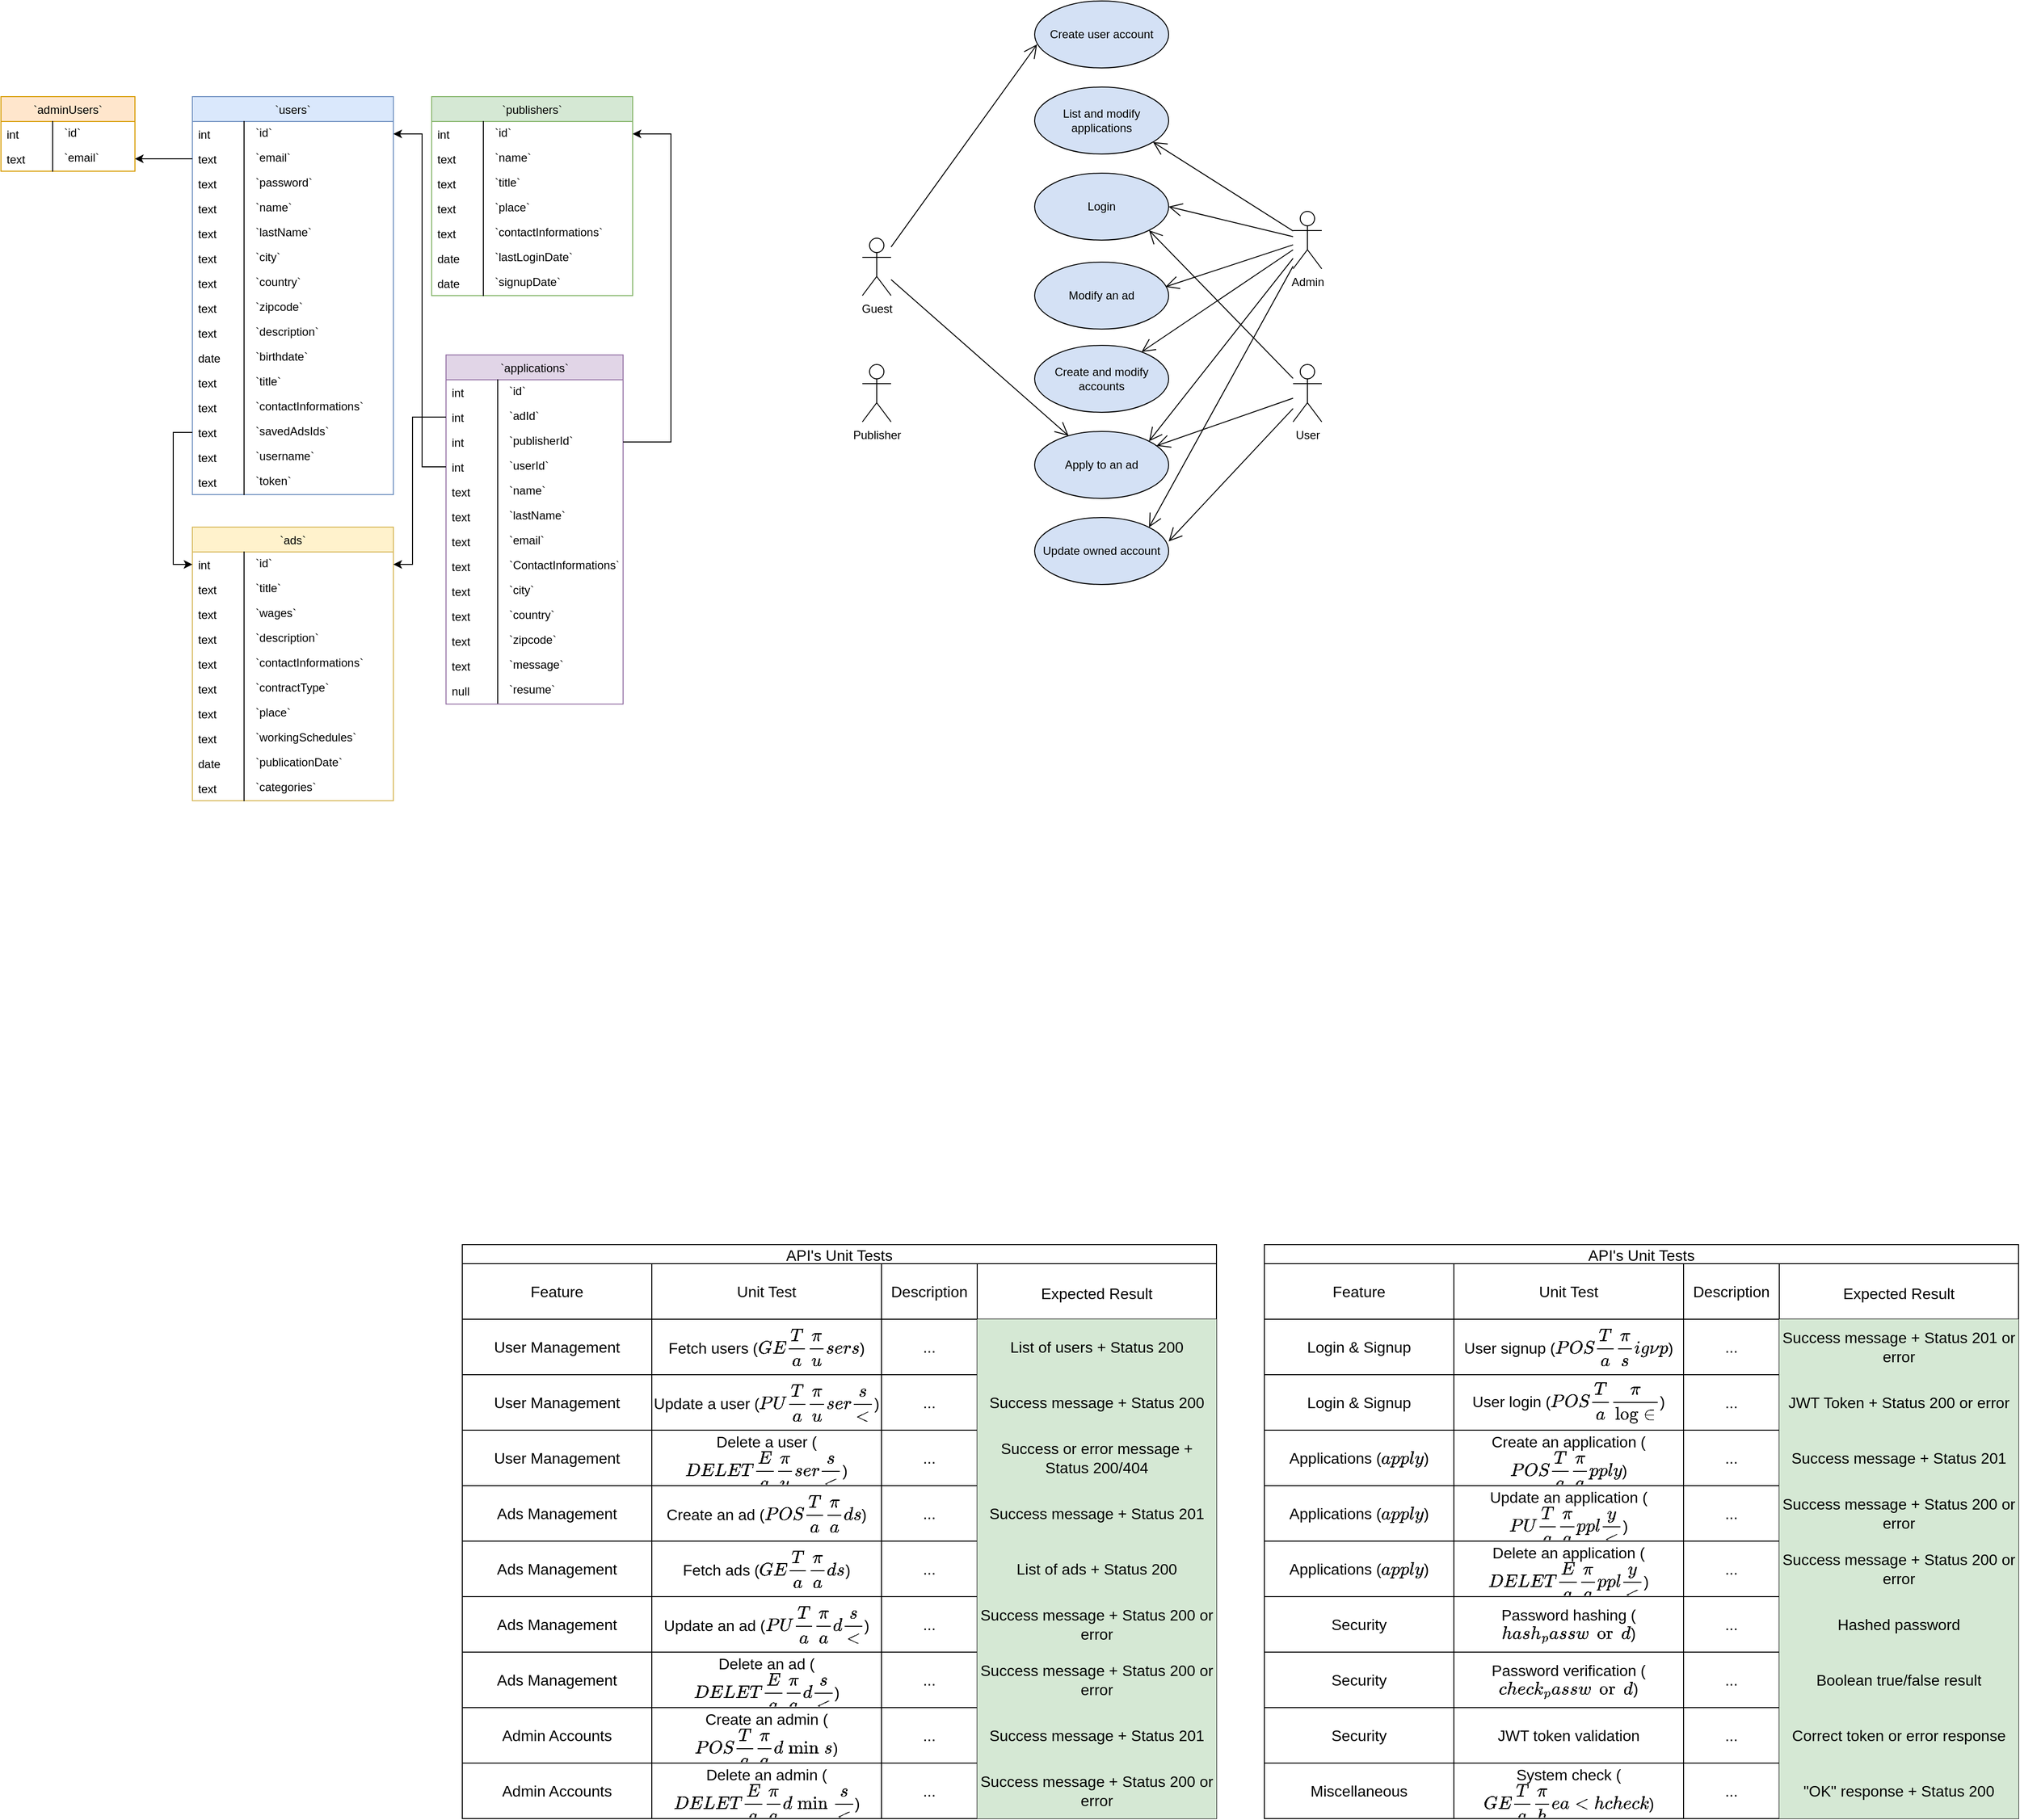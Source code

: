 <mxfile version="22.1.18" type="device">
  <diagram name="Page-1" id="NumETtvga1IQUrYVShzL">
    <mxGraphModel dx="1837" dy="1268" grid="1" gridSize="10" guides="1" tooltips="1" connect="1" arrows="1" fold="1" page="1" pageScale="1" pageWidth="827" pageHeight="1169" math="0" shadow="0">
      <root>
        <mxCell id="0" />
        <mxCell id="1" parent="0" />
        <mxCell id="OZEwExLACP5VFCmTuTpb-1" value="`adminUsers`" style="swimlane;fontStyle=0;childLayout=stackLayout;horizontal=1;startSize=26;fillColor=#ffe6cc;horizontalStack=0;resizeParent=1;resizeLast=0;collapsible=1;marginBottom=0;swimlaneFillColor=default;align=center;strokeColor=#d79b00;" parent="1" vertex="1">
          <mxGeometry x="150" y="470" width="140" height="78" as="geometry" />
        </mxCell>
        <mxCell id="OZEwExLACP5VFCmTuTpb-2" value="`id`" style="shape=partialRectangle;top=0;left=0;right=0;bottom=0;align=left;verticalAlign=top;spacingTop=-2;fillColor=none;spacingLeft=64;spacingRight=4;overflow=hidden;rotatable=0;points=[[0,0.5],[1,0.5]];portConstraint=eastwest;dropTarget=0;" parent="OZEwExLACP5VFCmTuTpb-1" vertex="1">
          <mxGeometry y="26" width="140" height="26" as="geometry" />
        </mxCell>
        <mxCell id="OZEwExLACP5VFCmTuTpb-3" value="int" style="shape=partialRectangle;top=0;left=0;bottom=0;fillColor=none;align=left;verticalAlign=middle;spacingLeft=4;spacingRight=4;overflow=hidden;rotatable=180;points=[];portConstraint=eastwest;part=1;" parent="OZEwExLACP5VFCmTuTpb-2" vertex="1" connectable="0">
          <mxGeometry width="54" height="26" as="geometry" />
        </mxCell>
        <mxCell id="OZEwExLACP5VFCmTuTpb-4" value="`email`" style="shape=partialRectangle;top=0;left=0;right=0;bottom=0;align=left;verticalAlign=top;spacingTop=-2;fillColor=none;spacingLeft=64;spacingRight=4;overflow=hidden;rotatable=0;points=[[0,0.5],[1,0.5]];portConstraint=eastwest;dropTarget=0;" parent="OZEwExLACP5VFCmTuTpb-1" vertex="1">
          <mxGeometry y="52" width="140" height="26" as="geometry" />
        </mxCell>
        <mxCell id="OZEwExLACP5VFCmTuTpb-5" value="text" style="shape=partialRectangle;top=0;left=0;bottom=0;fillColor=none;align=left;verticalAlign=middle;spacingLeft=4;spacingRight=4;overflow=hidden;rotatable=180;points=[];portConstraint=eastwest;part=1;" parent="OZEwExLACP5VFCmTuTpb-4" vertex="1" connectable="0">
          <mxGeometry width="54" height="26" as="geometry" />
        </mxCell>
        <mxCell id="OZEwExLACP5VFCmTuTpb-28" value="`ads`" style="swimlane;fontStyle=0;childLayout=stackLayout;horizontal=1;startSize=26;fillColor=#fff2cc;horizontalStack=0;resizeParent=1;resizeLast=0;collapsible=1;marginBottom=0;swimlaneFillColor=default;align=center;strokeColor=#d6b656;" parent="1" vertex="1">
          <mxGeometry x="350" y="920" width="210" height="286" as="geometry" />
        </mxCell>
        <mxCell id="OZEwExLACP5VFCmTuTpb-29" value="`id`" style="shape=partialRectangle;top=0;left=0;right=0;bottom=0;align=left;verticalAlign=top;spacingTop=-2;fillColor=none;spacingLeft=64;spacingRight=4;overflow=hidden;rotatable=0;points=[[0,0.5],[1,0.5]];portConstraint=eastwest;dropTarget=0;" parent="OZEwExLACP5VFCmTuTpb-28" vertex="1">
          <mxGeometry y="26" width="210" height="26" as="geometry" />
        </mxCell>
        <mxCell id="OZEwExLACP5VFCmTuTpb-30" value="int" style="shape=partialRectangle;top=0;left=0;bottom=0;fillColor=none;align=left;verticalAlign=middle;spacingLeft=4;spacingRight=4;overflow=hidden;rotatable=180;points=[];portConstraint=eastwest;part=1;" parent="OZEwExLACP5VFCmTuTpb-29" vertex="1" connectable="0">
          <mxGeometry width="54" height="26" as="geometry" />
        </mxCell>
        <mxCell id="OZEwExLACP5VFCmTuTpb-31" value="`title`" style="shape=partialRectangle;top=0;left=0;right=0;bottom=0;align=left;verticalAlign=top;spacingTop=-2;fillColor=none;spacingLeft=64;spacingRight=4;overflow=hidden;rotatable=0;points=[[0,0.5],[1,0.5]];portConstraint=eastwest;dropTarget=0;" parent="OZEwExLACP5VFCmTuTpb-28" vertex="1">
          <mxGeometry y="52" width="210" height="26" as="geometry" />
        </mxCell>
        <mxCell id="OZEwExLACP5VFCmTuTpb-32" value="text" style="shape=partialRectangle;top=0;left=0;bottom=0;fillColor=none;align=left;verticalAlign=middle;spacingLeft=4;spacingRight=4;overflow=hidden;rotatable=180;points=[];portConstraint=eastwest;part=1;" parent="OZEwExLACP5VFCmTuTpb-31" vertex="1" connectable="0">
          <mxGeometry width="54" height="26" as="geometry" />
        </mxCell>
        <mxCell id="OZEwExLACP5VFCmTuTpb-33" value="`wages`" style="shape=partialRectangle;top=0;left=0;right=0;bottom=0;align=left;verticalAlign=top;spacingTop=-2;fillColor=none;spacingLeft=64;spacingRight=4;overflow=hidden;rotatable=0;points=[[0,0.5],[1,0.5]];portConstraint=eastwest;dropTarget=0;" parent="OZEwExLACP5VFCmTuTpb-28" vertex="1">
          <mxGeometry y="78" width="210" height="26" as="geometry" />
        </mxCell>
        <mxCell id="OZEwExLACP5VFCmTuTpb-34" value="text" style="shape=partialRectangle;top=0;left=0;bottom=0;fillColor=none;align=left;verticalAlign=middle;spacingLeft=4;spacingRight=4;overflow=hidden;rotatable=180;points=[];portConstraint=eastwest;part=1;" parent="OZEwExLACP5VFCmTuTpb-33" vertex="1" connectable="0">
          <mxGeometry width="54" height="26" as="geometry" />
        </mxCell>
        <mxCell id="OZEwExLACP5VFCmTuTpb-35" value="`description`" style="shape=partialRectangle;top=0;left=0;right=0;bottom=0;align=left;verticalAlign=top;spacingTop=-2;fillColor=none;spacingLeft=64;spacingRight=4;overflow=hidden;rotatable=0;points=[[0,0.5],[1,0.5]];portConstraint=eastwest;dropTarget=0;" parent="OZEwExLACP5VFCmTuTpb-28" vertex="1">
          <mxGeometry y="104" width="210" height="26" as="geometry" />
        </mxCell>
        <mxCell id="OZEwExLACP5VFCmTuTpb-36" value="text" style="shape=partialRectangle;top=0;left=0;bottom=0;fillColor=none;align=left;verticalAlign=middle;spacingLeft=4;spacingRight=4;overflow=hidden;rotatable=180;points=[];portConstraint=eastwest;part=1;" parent="OZEwExLACP5VFCmTuTpb-35" vertex="1" connectable="0">
          <mxGeometry width="54" height="26" as="geometry" />
        </mxCell>
        <mxCell id="OZEwExLACP5VFCmTuTpb-37" value="`contactInformations`" style="shape=partialRectangle;top=0;left=0;right=0;bottom=0;align=left;verticalAlign=top;spacingTop=-2;fillColor=none;spacingLeft=64;spacingRight=4;overflow=hidden;rotatable=0;points=[[0,0.5],[1,0.5]];portConstraint=eastwest;dropTarget=0;" parent="OZEwExLACP5VFCmTuTpb-28" vertex="1">
          <mxGeometry y="130" width="210" height="26" as="geometry" />
        </mxCell>
        <mxCell id="OZEwExLACP5VFCmTuTpb-38" value="text" style="shape=partialRectangle;top=0;left=0;bottom=0;fillColor=none;align=left;verticalAlign=middle;spacingLeft=4;spacingRight=4;overflow=hidden;rotatable=180;points=[];portConstraint=eastwest;part=1;" parent="OZEwExLACP5VFCmTuTpb-37" vertex="1" connectable="0">
          <mxGeometry width="54" height="26" as="geometry" />
        </mxCell>
        <mxCell id="OZEwExLACP5VFCmTuTpb-39" value="`contractType`" style="shape=partialRectangle;top=0;left=0;right=0;bottom=0;align=left;verticalAlign=top;spacingTop=-2;fillColor=none;spacingLeft=64;spacingRight=4;overflow=hidden;rotatable=0;points=[[0,0.5],[1,0.5]];portConstraint=eastwest;dropTarget=0;" parent="OZEwExLACP5VFCmTuTpb-28" vertex="1">
          <mxGeometry y="156" width="210" height="26" as="geometry" />
        </mxCell>
        <mxCell id="OZEwExLACP5VFCmTuTpb-40" value="text" style="shape=partialRectangle;top=0;left=0;bottom=0;fillColor=none;align=left;verticalAlign=middle;spacingLeft=4;spacingRight=4;overflow=hidden;rotatable=180;points=[];portConstraint=eastwest;part=1;" parent="OZEwExLACP5VFCmTuTpb-39" vertex="1" connectable="0">
          <mxGeometry width="54" height="26" as="geometry" />
        </mxCell>
        <mxCell id="OZEwExLACP5VFCmTuTpb-41" value="`place`" style="shape=partialRectangle;top=0;left=0;right=0;bottom=0;align=left;verticalAlign=top;spacingTop=-2;fillColor=none;spacingLeft=64;spacingRight=4;overflow=hidden;rotatable=0;points=[[0,0.5],[1,0.5]];portConstraint=eastwest;dropTarget=0;" parent="OZEwExLACP5VFCmTuTpb-28" vertex="1">
          <mxGeometry y="182" width="210" height="26" as="geometry" />
        </mxCell>
        <mxCell id="OZEwExLACP5VFCmTuTpb-42" value="text" style="shape=partialRectangle;top=0;left=0;bottom=0;fillColor=none;align=left;verticalAlign=middle;spacingLeft=4;spacingRight=4;overflow=hidden;rotatable=180;points=[];portConstraint=eastwest;part=1;" parent="OZEwExLACP5VFCmTuTpb-41" vertex="1" connectable="0">
          <mxGeometry width="54" height="26" as="geometry" />
        </mxCell>
        <mxCell id="OZEwExLACP5VFCmTuTpb-43" value="`workingSchedules`" style="shape=partialRectangle;top=0;left=0;right=0;bottom=0;align=left;verticalAlign=top;spacingTop=-2;fillColor=none;spacingLeft=64;spacingRight=4;overflow=hidden;rotatable=0;points=[[0,0.5],[1,0.5]];portConstraint=eastwest;dropTarget=0;" parent="OZEwExLACP5VFCmTuTpb-28" vertex="1">
          <mxGeometry y="208" width="210" height="26" as="geometry" />
        </mxCell>
        <mxCell id="OZEwExLACP5VFCmTuTpb-44" value="text" style="shape=partialRectangle;top=0;left=0;bottom=0;fillColor=none;align=left;verticalAlign=middle;spacingLeft=4;spacingRight=4;overflow=hidden;rotatable=180;points=[];portConstraint=eastwest;part=1;" parent="OZEwExLACP5VFCmTuTpb-43" vertex="1" connectable="0">
          <mxGeometry width="54" height="26" as="geometry" />
        </mxCell>
        <mxCell id="OZEwExLACP5VFCmTuTpb-45" value="`publicationDate`" style="shape=partialRectangle;top=0;left=0;right=0;bottom=0;align=left;verticalAlign=top;spacingTop=-2;fillColor=none;spacingLeft=64;spacingRight=4;overflow=hidden;rotatable=0;points=[[0,0.5],[1,0.5]];portConstraint=eastwest;dropTarget=0;" parent="OZEwExLACP5VFCmTuTpb-28" vertex="1">
          <mxGeometry y="234" width="210" height="26" as="geometry" />
        </mxCell>
        <mxCell id="OZEwExLACP5VFCmTuTpb-46" value="date" style="shape=partialRectangle;top=0;left=0;bottom=0;fillColor=none;align=left;verticalAlign=middle;spacingLeft=4;spacingRight=4;overflow=hidden;rotatable=180;points=[];portConstraint=eastwest;part=1;" parent="OZEwExLACP5VFCmTuTpb-45" vertex="1" connectable="0">
          <mxGeometry width="54" height="26" as="geometry" />
        </mxCell>
        <mxCell id="OZEwExLACP5VFCmTuTpb-47" value="`categories`" style="shape=partialRectangle;top=0;left=0;right=0;bottom=0;align=left;verticalAlign=top;spacingTop=-2;fillColor=none;spacingLeft=64;spacingRight=4;overflow=hidden;rotatable=0;points=[[0,0.5],[1,0.5]];portConstraint=eastwest;dropTarget=0;" parent="OZEwExLACP5VFCmTuTpb-28" vertex="1">
          <mxGeometry y="260" width="210" height="26" as="geometry" />
        </mxCell>
        <mxCell id="OZEwExLACP5VFCmTuTpb-48" value="text" style="shape=partialRectangle;top=0;left=0;bottom=0;fillColor=none;align=left;verticalAlign=middle;spacingLeft=4;spacingRight=4;overflow=hidden;rotatable=180;points=[];portConstraint=eastwest;part=1;" parent="OZEwExLACP5VFCmTuTpb-47" vertex="1" connectable="0">
          <mxGeometry width="54" height="26" as="geometry" />
        </mxCell>
        <mxCell id="OZEwExLACP5VFCmTuTpb-131" value="`applications`" style="swimlane;fontStyle=0;childLayout=stackLayout;horizontal=1;startSize=26;fillColor=#e1d5e7;horizontalStack=0;resizeParent=1;resizeLast=0;collapsible=1;marginBottom=0;swimlaneFillColor=default;align=center;strokeColor=#9673a6;" parent="1" vertex="1">
          <mxGeometry x="615" y="740" width="185" height="365" as="geometry" />
        </mxCell>
        <mxCell id="OZEwExLACP5VFCmTuTpb-132" value="`id`" style="shape=partialRectangle;top=0;left=0;right=0;bottom=0;align=left;verticalAlign=top;spacingTop=-2;fillColor=none;spacingLeft=64;spacingRight=4;overflow=hidden;rotatable=0;points=[[0,0.5],[1,0.5]];portConstraint=eastwest;dropTarget=0;" parent="OZEwExLACP5VFCmTuTpb-131" vertex="1">
          <mxGeometry y="26" width="185" height="26" as="geometry" />
        </mxCell>
        <mxCell id="OZEwExLACP5VFCmTuTpb-133" value="int" style="shape=partialRectangle;top=0;left=0;bottom=0;fillColor=none;align=left;verticalAlign=middle;spacingLeft=4;spacingRight=4;overflow=hidden;rotatable=180;points=[];portConstraint=eastwest;part=1;" parent="OZEwExLACP5VFCmTuTpb-132" vertex="1" connectable="0">
          <mxGeometry width="54" height="26" as="geometry" />
        </mxCell>
        <mxCell id="OZEwExLACP5VFCmTuTpb-134" value="`adId`" style="shape=partialRectangle;top=0;left=0;right=0;bottom=0;align=left;verticalAlign=top;spacingTop=-2;fillColor=none;spacingLeft=64;spacingRight=4;overflow=hidden;rotatable=0;points=[[0,0.5],[1,0.5]];portConstraint=eastwest;dropTarget=0;" parent="OZEwExLACP5VFCmTuTpb-131" vertex="1">
          <mxGeometry y="52" width="185" height="26" as="geometry" />
        </mxCell>
        <mxCell id="OZEwExLACP5VFCmTuTpb-135" value="int" style="shape=partialRectangle;top=0;left=0;bottom=0;fillColor=none;align=left;verticalAlign=middle;spacingLeft=4;spacingRight=4;overflow=hidden;rotatable=180;points=[];portConstraint=eastwest;part=1;" parent="OZEwExLACP5VFCmTuTpb-134" vertex="1" connectable="0">
          <mxGeometry width="54" height="26" as="geometry" />
        </mxCell>
        <mxCell id="OZEwExLACP5VFCmTuTpb-136" value="`publisherId`" style="shape=partialRectangle;top=0;left=0;right=0;bottom=0;align=left;verticalAlign=top;spacingTop=-2;fillColor=none;spacingLeft=64;spacingRight=4;overflow=hidden;rotatable=0;points=[[0,0.5],[1,0.5]];portConstraint=eastwest;dropTarget=0;" parent="OZEwExLACP5VFCmTuTpb-131" vertex="1">
          <mxGeometry y="78" width="185" height="26" as="geometry" />
        </mxCell>
        <mxCell id="OZEwExLACP5VFCmTuTpb-137" value="int" style="shape=partialRectangle;top=0;left=0;bottom=0;fillColor=none;align=left;verticalAlign=middle;spacingLeft=4;spacingRight=4;overflow=hidden;rotatable=180;points=[];portConstraint=eastwest;part=1;" parent="OZEwExLACP5VFCmTuTpb-136" vertex="1" connectable="0">
          <mxGeometry width="54" height="26" as="geometry" />
        </mxCell>
        <mxCell id="OZEwExLACP5VFCmTuTpb-138" value="`userId`" style="shape=partialRectangle;top=0;left=0;right=0;bottom=0;align=left;verticalAlign=top;spacingTop=-2;fillColor=none;spacingLeft=64;spacingRight=4;overflow=hidden;rotatable=0;points=[[0,0.5],[1,0.5]];portConstraint=eastwest;dropTarget=0;" parent="OZEwExLACP5VFCmTuTpb-131" vertex="1">
          <mxGeometry y="104" width="185" height="26" as="geometry" />
        </mxCell>
        <mxCell id="OZEwExLACP5VFCmTuTpb-139" value="int" style="shape=partialRectangle;top=0;left=0;bottom=0;fillColor=none;align=left;verticalAlign=middle;spacingLeft=4;spacingRight=4;overflow=hidden;rotatable=180;points=[];portConstraint=eastwest;part=1;" parent="OZEwExLACP5VFCmTuTpb-138" vertex="1" connectable="0">
          <mxGeometry width="54" height="26" as="geometry" />
        </mxCell>
        <mxCell id="OZEwExLACP5VFCmTuTpb-140" value="`name`" style="shape=partialRectangle;top=0;left=0;right=0;bottom=0;align=left;verticalAlign=top;spacingTop=-2;fillColor=none;spacingLeft=64;spacingRight=4;overflow=hidden;rotatable=0;points=[[0,0.5],[1,0.5]];portConstraint=eastwest;dropTarget=0;" parent="OZEwExLACP5VFCmTuTpb-131" vertex="1">
          <mxGeometry y="130" width="185" height="26" as="geometry" />
        </mxCell>
        <mxCell id="OZEwExLACP5VFCmTuTpb-141" value="text" style="shape=partialRectangle;top=0;left=0;bottom=0;fillColor=none;align=left;verticalAlign=middle;spacingLeft=4;spacingRight=4;overflow=hidden;rotatable=180;points=[];portConstraint=eastwest;part=1;" parent="OZEwExLACP5VFCmTuTpb-140" vertex="1" connectable="0">
          <mxGeometry width="54" height="26" as="geometry" />
        </mxCell>
        <mxCell id="OZEwExLACP5VFCmTuTpb-142" value="`lastName`" style="shape=partialRectangle;top=0;left=0;right=0;bottom=0;align=left;verticalAlign=top;spacingTop=-2;fillColor=none;spacingLeft=64;spacingRight=4;overflow=hidden;rotatable=0;points=[[0,0.5],[1,0.5]];portConstraint=eastwest;dropTarget=0;" parent="OZEwExLACP5VFCmTuTpb-131" vertex="1">
          <mxGeometry y="156" width="185" height="26" as="geometry" />
        </mxCell>
        <mxCell id="OZEwExLACP5VFCmTuTpb-143" value="text" style="shape=partialRectangle;top=0;left=0;bottom=0;fillColor=none;align=left;verticalAlign=middle;spacingLeft=4;spacingRight=4;overflow=hidden;rotatable=180;points=[];portConstraint=eastwest;part=1;" parent="OZEwExLACP5VFCmTuTpb-142" vertex="1" connectable="0">
          <mxGeometry width="54" height="26" as="geometry" />
        </mxCell>
        <mxCell id="OZEwExLACP5VFCmTuTpb-144" value="`email`" style="shape=partialRectangle;top=0;left=0;right=0;bottom=0;align=left;verticalAlign=top;spacingTop=-2;fillColor=none;spacingLeft=64;spacingRight=4;overflow=hidden;rotatable=0;points=[[0,0.5],[1,0.5]];portConstraint=eastwest;dropTarget=0;" parent="OZEwExLACP5VFCmTuTpb-131" vertex="1">
          <mxGeometry y="182" width="185" height="26" as="geometry" />
        </mxCell>
        <mxCell id="OZEwExLACP5VFCmTuTpb-145" value="text" style="shape=partialRectangle;top=0;left=0;bottom=0;fillColor=none;align=left;verticalAlign=middle;spacingLeft=4;spacingRight=4;overflow=hidden;rotatable=180;points=[];portConstraint=eastwest;part=1;" parent="OZEwExLACP5VFCmTuTpb-144" vertex="1" connectable="0">
          <mxGeometry width="54" height="26" as="geometry" />
        </mxCell>
        <mxCell id="OZEwExLACP5VFCmTuTpb-146" value="`ContactInformations`" style="shape=partialRectangle;top=0;left=0;right=0;bottom=0;align=left;verticalAlign=top;spacingTop=-2;fillColor=none;spacingLeft=64;spacingRight=4;overflow=hidden;rotatable=0;points=[[0,0.5],[1,0.5]];portConstraint=eastwest;dropTarget=0;" parent="OZEwExLACP5VFCmTuTpb-131" vertex="1">
          <mxGeometry y="208" width="185" height="26" as="geometry" />
        </mxCell>
        <mxCell id="OZEwExLACP5VFCmTuTpb-147" value="text" style="shape=partialRectangle;top=0;left=0;bottom=0;fillColor=none;align=left;verticalAlign=middle;spacingLeft=4;spacingRight=4;overflow=hidden;rotatable=180;points=[];portConstraint=eastwest;part=1;" parent="OZEwExLACP5VFCmTuTpb-146" vertex="1" connectable="0">
          <mxGeometry width="54" height="26" as="geometry" />
        </mxCell>
        <mxCell id="OZEwExLACP5VFCmTuTpb-148" value="`city`" style="shape=partialRectangle;top=0;left=0;right=0;bottom=0;align=left;verticalAlign=top;spacingTop=-2;fillColor=none;spacingLeft=64;spacingRight=4;overflow=hidden;rotatable=0;points=[[0,0.5],[1,0.5]];portConstraint=eastwest;dropTarget=0;" parent="OZEwExLACP5VFCmTuTpb-131" vertex="1">
          <mxGeometry y="234" width="185" height="26" as="geometry" />
        </mxCell>
        <mxCell id="OZEwExLACP5VFCmTuTpb-149" value="text" style="shape=partialRectangle;top=0;left=0;bottom=0;fillColor=none;align=left;verticalAlign=middle;spacingLeft=4;spacingRight=4;overflow=hidden;rotatable=180;points=[];portConstraint=eastwest;part=1;" parent="OZEwExLACP5VFCmTuTpb-148" vertex="1" connectable="0">
          <mxGeometry width="54" height="26" as="geometry" />
        </mxCell>
        <mxCell id="OZEwExLACP5VFCmTuTpb-150" value="`country`" style="shape=partialRectangle;top=0;left=0;right=0;bottom=0;align=left;verticalAlign=top;spacingTop=-2;fillColor=none;spacingLeft=64;spacingRight=4;overflow=hidden;rotatable=0;points=[[0,0.5],[1,0.5]];portConstraint=eastwest;dropTarget=0;" parent="OZEwExLACP5VFCmTuTpb-131" vertex="1">
          <mxGeometry y="260" width="185" height="26" as="geometry" />
        </mxCell>
        <mxCell id="OZEwExLACP5VFCmTuTpb-151" value="text" style="shape=partialRectangle;top=0;left=0;bottom=0;fillColor=none;align=left;verticalAlign=middle;spacingLeft=4;spacingRight=4;overflow=hidden;rotatable=180;points=[];portConstraint=eastwest;part=1;" parent="OZEwExLACP5VFCmTuTpb-150" vertex="1" connectable="0">
          <mxGeometry width="54" height="26" as="geometry" />
        </mxCell>
        <mxCell id="OZEwExLACP5VFCmTuTpb-152" value="`zipcode`" style="shape=partialRectangle;top=0;left=0;right=0;bottom=0;align=left;verticalAlign=top;spacingTop=-2;fillColor=none;spacingLeft=64;spacingRight=4;overflow=hidden;rotatable=0;points=[[0,0.5],[1,0.5]];portConstraint=eastwest;dropTarget=0;" parent="OZEwExLACP5VFCmTuTpb-131" vertex="1">
          <mxGeometry y="286" width="185" height="26" as="geometry" />
        </mxCell>
        <mxCell id="OZEwExLACP5VFCmTuTpb-153" value="text" style="shape=partialRectangle;top=0;left=0;bottom=0;fillColor=none;align=left;verticalAlign=middle;spacingLeft=4;spacingRight=4;overflow=hidden;rotatable=180;points=[];portConstraint=eastwest;part=1;" parent="OZEwExLACP5VFCmTuTpb-152" vertex="1" connectable="0">
          <mxGeometry width="54" height="26" as="geometry" />
        </mxCell>
        <mxCell id="OZEwExLACP5VFCmTuTpb-154" value="`message`" style="shape=partialRectangle;top=0;left=0;right=0;bottom=0;align=left;verticalAlign=top;spacingTop=-2;fillColor=none;spacingLeft=64;spacingRight=4;overflow=hidden;rotatable=0;points=[[0,0.5],[1,0.5]];portConstraint=eastwest;dropTarget=0;" parent="OZEwExLACP5VFCmTuTpb-131" vertex="1">
          <mxGeometry y="312" width="185" height="26" as="geometry" />
        </mxCell>
        <mxCell id="OZEwExLACP5VFCmTuTpb-155" value="text" style="shape=partialRectangle;top=0;left=0;bottom=0;fillColor=none;align=left;verticalAlign=middle;spacingLeft=4;spacingRight=4;overflow=hidden;rotatable=180;points=[];portConstraint=eastwest;part=1;" parent="OZEwExLACP5VFCmTuTpb-154" vertex="1" connectable="0">
          <mxGeometry width="54" height="26" as="geometry" />
        </mxCell>
        <mxCell id="OZEwExLACP5VFCmTuTpb-156" value="`resume`" style="shape=partialRectangle;top=0;left=0;right=0;bottom=0;align=left;verticalAlign=top;spacingTop=-2;fillColor=none;spacingLeft=64;spacingRight=4;overflow=hidden;rotatable=0;points=[[0,0.5],[1,0.5]];portConstraint=eastwest;dropTarget=0;" parent="OZEwExLACP5VFCmTuTpb-131" vertex="1">
          <mxGeometry y="338" width="185" height="26" as="geometry" />
        </mxCell>
        <mxCell id="OZEwExLACP5VFCmTuTpb-157" value="null" style="shape=partialRectangle;top=0;left=0;bottom=0;fillColor=none;align=left;verticalAlign=middle;spacingLeft=4;spacingRight=4;overflow=hidden;rotatable=180;points=[];portConstraint=eastwest;part=1;" parent="OZEwExLACP5VFCmTuTpb-156" vertex="1" connectable="0">
          <mxGeometry width="54" height="26" as="geometry" />
        </mxCell>
        <mxCell id="OZEwExLACP5VFCmTuTpb-168" value="`publishers`" style="swimlane;fontStyle=0;childLayout=stackLayout;horizontal=1;startSize=26;fillColor=#d5e8d4;horizontalStack=0;resizeParent=1;resizeLast=0;collapsible=1;marginBottom=0;swimlaneFillColor=default;align=center;strokeColor=#82b366;" parent="1" vertex="1">
          <mxGeometry x="600" y="470" width="210" height="208" as="geometry" />
        </mxCell>
        <mxCell id="OZEwExLACP5VFCmTuTpb-169" value="`id`" style="shape=partialRectangle;top=0;left=0;right=0;bottom=0;align=left;verticalAlign=top;spacingTop=-2;fillColor=none;spacingLeft=64;spacingRight=4;overflow=hidden;rotatable=0;points=[[0,0.5],[1,0.5]];portConstraint=eastwest;dropTarget=0;" parent="OZEwExLACP5VFCmTuTpb-168" vertex="1">
          <mxGeometry y="26" width="210" height="26" as="geometry" />
        </mxCell>
        <mxCell id="OZEwExLACP5VFCmTuTpb-170" value="int" style="shape=partialRectangle;top=0;left=0;bottom=0;fillColor=none;align=left;verticalAlign=middle;spacingLeft=4;spacingRight=4;overflow=hidden;rotatable=180;points=[];portConstraint=eastwest;part=1;" parent="OZEwExLACP5VFCmTuTpb-169" vertex="1" connectable="0">
          <mxGeometry width="54" height="26" as="geometry" />
        </mxCell>
        <mxCell id="OZEwExLACP5VFCmTuTpb-171" value="`name`" style="shape=partialRectangle;top=0;left=0;right=0;bottom=0;align=left;verticalAlign=top;spacingTop=-2;fillColor=none;spacingLeft=64;spacingRight=4;overflow=hidden;rotatable=0;points=[[0,0.5],[1,0.5]];portConstraint=eastwest;dropTarget=0;" parent="OZEwExLACP5VFCmTuTpb-168" vertex="1">
          <mxGeometry y="52" width="210" height="26" as="geometry" />
        </mxCell>
        <mxCell id="OZEwExLACP5VFCmTuTpb-172" value="text" style="shape=partialRectangle;top=0;left=0;bottom=0;fillColor=none;align=left;verticalAlign=middle;spacingLeft=4;spacingRight=4;overflow=hidden;rotatable=180;points=[];portConstraint=eastwest;part=1;" parent="OZEwExLACP5VFCmTuTpb-171" vertex="1" connectable="0">
          <mxGeometry width="54" height="26" as="geometry" />
        </mxCell>
        <mxCell id="OZEwExLACP5VFCmTuTpb-173" value="`title`" style="shape=partialRectangle;top=0;left=0;right=0;bottom=0;align=left;verticalAlign=top;spacingTop=-2;fillColor=none;spacingLeft=64;spacingRight=4;overflow=hidden;rotatable=0;points=[[0,0.5],[1,0.5]];portConstraint=eastwest;dropTarget=0;" parent="OZEwExLACP5VFCmTuTpb-168" vertex="1">
          <mxGeometry y="78" width="210" height="26" as="geometry" />
        </mxCell>
        <mxCell id="OZEwExLACP5VFCmTuTpb-174" value="text" style="shape=partialRectangle;top=0;left=0;bottom=0;fillColor=none;align=left;verticalAlign=middle;spacingLeft=4;spacingRight=4;overflow=hidden;rotatable=180;points=[];portConstraint=eastwest;part=1;" parent="OZEwExLACP5VFCmTuTpb-173" vertex="1" connectable="0">
          <mxGeometry width="54" height="26" as="geometry" />
        </mxCell>
        <mxCell id="OZEwExLACP5VFCmTuTpb-175" value="`place`" style="shape=partialRectangle;top=0;left=0;right=0;bottom=0;align=left;verticalAlign=top;spacingTop=-2;fillColor=none;spacingLeft=64;spacingRight=4;overflow=hidden;rotatable=0;points=[[0,0.5],[1,0.5]];portConstraint=eastwest;dropTarget=0;" parent="OZEwExLACP5VFCmTuTpb-168" vertex="1">
          <mxGeometry y="104" width="210" height="26" as="geometry" />
        </mxCell>
        <mxCell id="OZEwExLACP5VFCmTuTpb-176" value="text" style="shape=partialRectangle;top=0;left=0;bottom=0;fillColor=none;align=left;verticalAlign=middle;spacingLeft=4;spacingRight=4;overflow=hidden;rotatable=180;points=[];portConstraint=eastwest;part=1;" parent="OZEwExLACP5VFCmTuTpb-175" vertex="1" connectable="0">
          <mxGeometry width="54" height="26" as="geometry" />
        </mxCell>
        <mxCell id="OZEwExLACP5VFCmTuTpb-177" value="`contactInformations`" style="shape=partialRectangle;top=0;left=0;right=0;bottom=0;align=left;verticalAlign=top;spacingTop=-2;fillColor=none;spacingLeft=64;spacingRight=4;overflow=hidden;rotatable=0;points=[[0,0.5],[1,0.5]];portConstraint=eastwest;dropTarget=0;" parent="OZEwExLACP5VFCmTuTpb-168" vertex="1">
          <mxGeometry y="130" width="210" height="26" as="geometry" />
        </mxCell>
        <mxCell id="OZEwExLACP5VFCmTuTpb-178" value="text" style="shape=partialRectangle;top=0;left=0;bottom=0;fillColor=none;align=left;verticalAlign=middle;spacingLeft=4;spacingRight=4;overflow=hidden;rotatable=180;points=[];portConstraint=eastwest;part=1;" parent="OZEwExLACP5VFCmTuTpb-177" vertex="1" connectable="0">
          <mxGeometry width="54" height="26" as="geometry" />
        </mxCell>
        <mxCell id="OZEwExLACP5VFCmTuTpb-179" value="`lastLoginDate`" style="shape=partialRectangle;top=0;left=0;right=0;bottom=0;align=left;verticalAlign=top;spacingTop=-2;fillColor=none;spacingLeft=64;spacingRight=4;overflow=hidden;rotatable=0;points=[[0,0.5],[1,0.5]];portConstraint=eastwest;dropTarget=0;" parent="OZEwExLACP5VFCmTuTpb-168" vertex="1">
          <mxGeometry y="156" width="210" height="26" as="geometry" />
        </mxCell>
        <mxCell id="OZEwExLACP5VFCmTuTpb-180" value="date" style="shape=partialRectangle;top=0;left=0;bottom=0;fillColor=none;align=left;verticalAlign=middle;spacingLeft=4;spacingRight=4;overflow=hidden;rotatable=180;points=[];portConstraint=eastwest;part=1;" parent="OZEwExLACP5VFCmTuTpb-179" vertex="1" connectable="0">
          <mxGeometry width="54" height="26" as="geometry" />
        </mxCell>
        <mxCell id="OZEwExLACP5VFCmTuTpb-181" value="`signupDate`" style="shape=partialRectangle;top=0;left=0;right=0;bottom=0;align=left;verticalAlign=top;spacingTop=-2;fillColor=none;spacingLeft=64;spacingRight=4;overflow=hidden;rotatable=0;points=[[0,0.5],[1,0.5]];portConstraint=eastwest;dropTarget=0;" parent="OZEwExLACP5VFCmTuTpb-168" vertex="1">
          <mxGeometry y="182" width="210" height="26" as="geometry" />
        </mxCell>
        <mxCell id="OZEwExLACP5VFCmTuTpb-182" value="date" style="shape=partialRectangle;top=0;left=0;bottom=0;fillColor=none;align=left;verticalAlign=middle;spacingLeft=4;spacingRight=4;overflow=hidden;rotatable=180;points=[];portConstraint=eastwest;part=1;" parent="OZEwExLACP5VFCmTuTpb-181" vertex="1" connectable="0">
          <mxGeometry width="54" height="26" as="geometry" />
        </mxCell>
        <mxCell id="OZEwExLACP5VFCmTuTpb-225" value="`users`" style="swimlane;fontStyle=0;childLayout=stackLayout;horizontal=1;startSize=26;fillColor=#dae8fc;horizontalStack=0;resizeParent=1;resizeLast=0;collapsible=1;marginBottom=0;swimlaneFillColor=default;align=center;strokeColor=#6c8ebf;" parent="1" vertex="1">
          <mxGeometry x="350" y="470" width="210" height="416" as="geometry" />
        </mxCell>
        <mxCell id="OZEwExLACP5VFCmTuTpb-226" value="`id`" style="shape=partialRectangle;top=0;left=0;right=0;bottom=0;align=left;verticalAlign=top;spacingTop=-2;fillColor=none;spacingLeft=64;spacingRight=4;overflow=hidden;rotatable=0;points=[[0,0.5],[1,0.5]];portConstraint=eastwest;dropTarget=0;" parent="OZEwExLACP5VFCmTuTpb-225" vertex="1">
          <mxGeometry y="26" width="210" height="26" as="geometry" />
        </mxCell>
        <mxCell id="OZEwExLACP5VFCmTuTpb-227" value="int" style="shape=partialRectangle;top=0;left=0;bottom=0;fillColor=none;align=left;verticalAlign=middle;spacingLeft=4;spacingRight=4;overflow=hidden;rotatable=180;points=[];portConstraint=eastwest;part=1;" parent="OZEwExLACP5VFCmTuTpb-226" vertex="1" connectable="0">
          <mxGeometry width="54" height="26" as="geometry" />
        </mxCell>
        <mxCell id="OZEwExLACP5VFCmTuTpb-228" value="`email`" style="shape=partialRectangle;top=0;left=0;right=0;bottom=0;align=left;verticalAlign=top;spacingTop=-2;fillColor=none;spacingLeft=64;spacingRight=4;overflow=hidden;rotatable=0;points=[[0,0.5],[1,0.5]];portConstraint=eastwest;dropTarget=0;" parent="OZEwExLACP5VFCmTuTpb-225" vertex="1">
          <mxGeometry y="52" width="210" height="26" as="geometry" />
        </mxCell>
        <mxCell id="OZEwExLACP5VFCmTuTpb-229" value="text" style="shape=partialRectangle;top=0;left=0;bottom=0;fillColor=none;align=left;verticalAlign=middle;spacingLeft=4;spacingRight=4;overflow=hidden;rotatable=180;points=[];portConstraint=eastwest;part=1;" parent="OZEwExLACP5VFCmTuTpb-228" vertex="1" connectable="0">
          <mxGeometry width="54" height="26" as="geometry" />
        </mxCell>
        <mxCell id="OZEwExLACP5VFCmTuTpb-230" value="`password`" style="shape=partialRectangle;top=0;left=0;right=0;bottom=0;align=left;verticalAlign=top;spacingTop=-2;fillColor=none;spacingLeft=64;spacingRight=4;overflow=hidden;rotatable=0;points=[[0,0.5],[1,0.5]];portConstraint=eastwest;dropTarget=0;" parent="OZEwExLACP5VFCmTuTpb-225" vertex="1">
          <mxGeometry y="78" width="210" height="26" as="geometry" />
        </mxCell>
        <mxCell id="OZEwExLACP5VFCmTuTpb-231" value="text" style="shape=partialRectangle;top=0;left=0;bottom=0;fillColor=none;align=left;verticalAlign=middle;spacingLeft=4;spacingRight=4;overflow=hidden;rotatable=180;points=[];portConstraint=eastwest;part=1;" parent="OZEwExLACP5VFCmTuTpb-230" vertex="1" connectable="0">
          <mxGeometry width="54" height="26" as="geometry" />
        </mxCell>
        <mxCell id="OZEwExLACP5VFCmTuTpb-232" value="`name`" style="shape=partialRectangle;top=0;left=0;right=0;bottom=0;align=left;verticalAlign=top;spacingTop=-2;fillColor=none;spacingLeft=64;spacingRight=4;overflow=hidden;rotatable=0;points=[[0,0.5],[1,0.5]];portConstraint=eastwest;dropTarget=0;" parent="OZEwExLACP5VFCmTuTpb-225" vertex="1">
          <mxGeometry y="104" width="210" height="26" as="geometry" />
        </mxCell>
        <mxCell id="OZEwExLACP5VFCmTuTpb-233" value="text" style="shape=partialRectangle;top=0;left=0;bottom=0;fillColor=none;align=left;verticalAlign=middle;spacingLeft=4;spacingRight=4;overflow=hidden;rotatable=180;points=[];portConstraint=eastwest;part=1;" parent="OZEwExLACP5VFCmTuTpb-232" vertex="1" connectable="0">
          <mxGeometry width="54" height="26" as="geometry" />
        </mxCell>
        <mxCell id="OZEwExLACP5VFCmTuTpb-234" value="`lastName`" style="shape=partialRectangle;top=0;left=0;right=0;bottom=0;align=left;verticalAlign=top;spacingTop=-2;fillColor=none;spacingLeft=64;spacingRight=4;overflow=hidden;rotatable=0;points=[[0,0.5],[1,0.5]];portConstraint=eastwest;dropTarget=0;" parent="OZEwExLACP5VFCmTuTpb-225" vertex="1">
          <mxGeometry y="130" width="210" height="26" as="geometry" />
        </mxCell>
        <mxCell id="OZEwExLACP5VFCmTuTpb-235" value="text" style="shape=partialRectangle;top=0;left=0;bottom=0;fillColor=none;align=left;verticalAlign=middle;spacingLeft=4;spacingRight=4;overflow=hidden;rotatable=180;points=[];portConstraint=eastwest;part=1;" parent="OZEwExLACP5VFCmTuTpb-234" vertex="1" connectable="0">
          <mxGeometry width="54" height="26" as="geometry" />
        </mxCell>
        <mxCell id="OZEwExLACP5VFCmTuTpb-236" value="`city`" style="shape=partialRectangle;top=0;left=0;right=0;bottom=0;align=left;verticalAlign=top;spacingTop=-2;fillColor=none;spacingLeft=64;spacingRight=4;overflow=hidden;rotatable=0;points=[[0,0.5],[1,0.5]];portConstraint=eastwest;dropTarget=0;" parent="OZEwExLACP5VFCmTuTpb-225" vertex="1">
          <mxGeometry y="156" width="210" height="26" as="geometry" />
        </mxCell>
        <mxCell id="OZEwExLACP5VFCmTuTpb-237" value="text" style="shape=partialRectangle;top=0;left=0;bottom=0;fillColor=none;align=left;verticalAlign=middle;spacingLeft=4;spacingRight=4;overflow=hidden;rotatable=180;points=[];portConstraint=eastwest;part=1;" parent="OZEwExLACP5VFCmTuTpb-236" vertex="1" connectable="0">
          <mxGeometry width="54" height="26" as="geometry" />
        </mxCell>
        <mxCell id="OZEwExLACP5VFCmTuTpb-238" value="`country`" style="shape=partialRectangle;top=0;left=0;right=0;bottom=0;align=left;verticalAlign=top;spacingTop=-2;fillColor=none;spacingLeft=64;spacingRight=4;overflow=hidden;rotatable=0;points=[[0,0.5],[1,0.5]];portConstraint=eastwest;dropTarget=0;" parent="OZEwExLACP5VFCmTuTpb-225" vertex="1">
          <mxGeometry y="182" width="210" height="26" as="geometry" />
        </mxCell>
        <mxCell id="OZEwExLACP5VFCmTuTpb-239" value="text" style="shape=partialRectangle;top=0;left=0;bottom=0;fillColor=none;align=left;verticalAlign=middle;spacingLeft=4;spacingRight=4;overflow=hidden;rotatable=180;points=[];portConstraint=eastwest;part=1;" parent="OZEwExLACP5VFCmTuTpb-238" vertex="1" connectable="0">
          <mxGeometry width="54" height="26" as="geometry" />
        </mxCell>
        <mxCell id="OZEwExLACP5VFCmTuTpb-240" value="`zipcode`" style="shape=partialRectangle;top=0;left=0;right=0;bottom=0;align=left;verticalAlign=top;spacingTop=-2;fillColor=none;spacingLeft=64;spacingRight=4;overflow=hidden;rotatable=0;points=[[0,0.5],[1,0.5]];portConstraint=eastwest;dropTarget=0;" parent="OZEwExLACP5VFCmTuTpb-225" vertex="1">
          <mxGeometry y="208" width="210" height="26" as="geometry" />
        </mxCell>
        <mxCell id="OZEwExLACP5VFCmTuTpb-241" value="text" style="shape=partialRectangle;top=0;left=0;bottom=0;fillColor=none;align=left;verticalAlign=middle;spacingLeft=4;spacingRight=4;overflow=hidden;rotatable=180;points=[];portConstraint=eastwest;part=1;" parent="OZEwExLACP5VFCmTuTpb-240" vertex="1" connectable="0">
          <mxGeometry width="54" height="26" as="geometry" />
        </mxCell>
        <mxCell id="OZEwExLACP5VFCmTuTpb-242" value="`description`" style="shape=partialRectangle;top=0;left=0;right=0;bottom=0;align=left;verticalAlign=top;spacingTop=-2;fillColor=none;spacingLeft=64;spacingRight=4;overflow=hidden;rotatable=0;points=[[0,0.5],[1,0.5]];portConstraint=eastwest;dropTarget=0;" parent="OZEwExLACP5VFCmTuTpb-225" vertex="1">
          <mxGeometry y="234" width="210" height="26" as="geometry" />
        </mxCell>
        <mxCell id="OZEwExLACP5VFCmTuTpb-243" value="text" style="shape=partialRectangle;top=0;left=0;bottom=0;fillColor=none;align=left;verticalAlign=middle;spacingLeft=4;spacingRight=4;overflow=hidden;rotatable=180;points=[];portConstraint=eastwest;part=1;" parent="OZEwExLACP5VFCmTuTpb-242" vertex="1" connectable="0">
          <mxGeometry width="54" height="26" as="geometry" />
        </mxCell>
        <mxCell id="OZEwExLACP5VFCmTuTpb-244" value="`birthdate`" style="shape=partialRectangle;top=0;left=0;right=0;bottom=0;align=left;verticalAlign=top;spacingTop=-2;fillColor=none;spacingLeft=64;spacingRight=4;overflow=hidden;rotatable=0;points=[[0,0.5],[1,0.5]];portConstraint=eastwest;dropTarget=0;" parent="OZEwExLACP5VFCmTuTpb-225" vertex="1">
          <mxGeometry y="260" width="210" height="26" as="geometry" />
        </mxCell>
        <mxCell id="OZEwExLACP5VFCmTuTpb-245" value="date" style="shape=partialRectangle;top=0;left=0;bottom=0;fillColor=none;align=left;verticalAlign=middle;spacingLeft=4;spacingRight=4;overflow=hidden;rotatable=180;points=[];portConstraint=eastwest;part=1;" parent="OZEwExLACP5VFCmTuTpb-244" vertex="1" connectable="0">
          <mxGeometry width="54" height="26" as="geometry" />
        </mxCell>
        <mxCell id="OZEwExLACP5VFCmTuTpb-246" value="`title`" style="shape=partialRectangle;top=0;left=0;right=0;bottom=0;align=left;verticalAlign=top;spacingTop=-2;fillColor=none;spacingLeft=64;spacingRight=4;overflow=hidden;rotatable=0;points=[[0,0.5],[1,0.5]];portConstraint=eastwest;dropTarget=0;" parent="OZEwExLACP5VFCmTuTpb-225" vertex="1">
          <mxGeometry y="286" width="210" height="26" as="geometry" />
        </mxCell>
        <mxCell id="OZEwExLACP5VFCmTuTpb-247" value="text" style="shape=partialRectangle;top=0;left=0;bottom=0;fillColor=none;align=left;verticalAlign=middle;spacingLeft=4;spacingRight=4;overflow=hidden;rotatable=180;points=[];portConstraint=eastwest;part=1;" parent="OZEwExLACP5VFCmTuTpb-246" vertex="1" connectable="0">
          <mxGeometry width="54" height="26" as="geometry" />
        </mxCell>
        <mxCell id="OZEwExLACP5VFCmTuTpb-248" value="`contactInformations`" style="shape=partialRectangle;top=0;left=0;right=0;bottom=0;align=left;verticalAlign=top;spacingTop=-2;fillColor=none;spacingLeft=64;spacingRight=4;overflow=hidden;rotatable=0;points=[[0,0.5],[1,0.5]];portConstraint=eastwest;dropTarget=0;" parent="OZEwExLACP5VFCmTuTpb-225" vertex="1">
          <mxGeometry y="312" width="210" height="26" as="geometry" />
        </mxCell>
        <mxCell id="OZEwExLACP5VFCmTuTpb-249" value="text" style="shape=partialRectangle;top=0;left=0;bottom=0;fillColor=none;align=left;verticalAlign=middle;spacingLeft=4;spacingRight=4;overflow=hidden;rotatable=180;points=[];portConstraint=eastwest;part=1;" parent="OZEwExLACP5VFCmTuTpb-248" vertex="1" connectable="0">
          <mxGeometry width="54" height="26" as="geometry" />
        </mxCell>
        <mxCell id="OZEwExLACP5VFCmTuTpb-250" value="`savedAdsIds`" style="shape=partialRectangle;top=0;left=0;right=0;bottom=0;align=left;verticalAlign=top;spacingTop=-2;fillColor=none;spacingLeft=64;spacingRight=4;overflow=hidden;rotatable=0;points=[[0,0.5],[1,0.5]];portConstraint=eastwest;dropTarget=0;" parent="OZEwExLACP5VFCmTuTpb-225" vertex="1">
          <mxGeometry y="338" width="210" height="26" as="geometry" />
        </mxCell>
        <mxCell id="OZEwExLACP5VFCmTuTpb-251" value="text" style="shape=partialRectangle;top=0;left=0;bottom=0;fillColor=none;align=left;verticalAlign=middle;spacingLeft=4;spacingRight=4;overflow=hidden;rotatable=180;points=[];portConstraint=eastwest;part=1;" parent="OZEwExLACP5VFCmTuTpb-250" vertex="1" connectable="0">
          <mxGeometry width="54" height="26" as="geometry" />
        </mxCell>
        <mxCell id="OZEwExLACP5VFCmTuTpb-252" value="`username`" style="shape=partialRectangle;top=0;left=0;right=0;bottom=0;align=left;verticalAlign=top;spacingTop=-2;fillColor=none;spacingLeft=64;spacingRight=4;overflow=hidden;rotatable=0;points=[[0,0.5],[1,0.5]];portConstraint=eastwest;dropTarget=0;" parent="OZEwExLACP5VFCmTuTpb-225" vertex="1">
          <mxGeometry y="364" width="210" height="26" as="geometry" />
        </mxCell>
        <mxCell id="OZEwExLACP5VFCmTuTpb-253" value="text" style="shape=partialRectangle;top=0;left=0;bottom=0;fillColor=none;align=left;verticalAlign=middle;spacingLeft=4;spacingRight=4;overflow=hidden;rotatable=180;points=[];portConstraint=eastwest;part=1;" parent="OZEwExLACP5VFCmTuTpb-252" vertex="1" connectable="0">
          <mxGeometry width="54" height="26" as="geometry" />
        </mxCell>
        <mxCell id="OZEwExLACP5VFCmTuTpb-254" value="`token`" style="shape=partialRectangle;top=0;left=0;right=0;bottom=0;align=left;verticalAlign=top;spacingTop=-2;fillColor=none;spacingLeft=64;spacingRight=4;overflow=hidden;rotatable=0;points=[[0,0.5],[1,0.5]];portConstraint=eastwest;dropTarget=0;" parent="OZEwExLACP5VFCmTuTpb-225" vertex="1">
          <mxGeometry y="390" width="210" height="26" as="geometry" />
        </mxCell>
        <mxCell id="OZEwExLACP5VFCmTuTpb-255" value="text" style="shape=partialRectangle;top=0;left=0;bottom=0;fillColor=none;align=left;verticalAlign=middle;spacingLeft=4;spacingRight=4;overflow=hidden;rotatable=180;points=[];portConstraint=eastwest;part=1;" parent="OZEwExLACP5VFCmTuTpb-254" vertex="1" connectable="0">
          <mxGeometry width="54" height="26" as="geometry" />
        </mxCell>
        <mxCell id="RmYAuiFV6WzpdpItbAcs-1" style="edgeStyle=orthogonalEdgeStyle;rounded=0;orthogonalLoop=1;jettySize=auto;html=1;entryX=1;entryY=0.5;entryDx=0;entryDy=0;" parent="1" source="OZEwExLACP5VFCmTuTpb-228" target="OZEwExLACP5VFCmTuTpb-4" edge="1">
          <mxGeometry relative="1" as="geometry" />
        </mxCell>
        <mxCell id="RmYAuiFV6WzpdpItbAcs-2" style="edgeStyle=orthogonalEdgeStyle;rounded=0;orthogonalLoop=1;jettySize=auto;html=1;entryX=0;entryY=0.5;entryDx=0;entryDy=0;" parent="1" source="OZEwExLACP5VFCmTuTpb-250" target="OZEwExLACP5VFCmTuTpb-29" edge="1">
          <mxGeometry relative="1" as="geometry" />
        </mxCell>
        <mxCell id="RmYAuiFV6WzpdpItbAcs-3" style="edgeStyle=orthogonalEdgeStyle;rounded=0;orthogonalLoop=1;jettySize=auto;html=1;" parent="1" source="OZEwExLACP5VFCmTuTpb-134" target="OZEwExLACP5VFCmTuTpb-29" edge="1">
          <mxGeometry relative="1" as="geometry">
            <Array as="points">
              <mxPoint x="580" y="805" />
              <mxPoint x="580" y="959" />
            </Array>
          </mxGeometry>
        </mxCell>
        <mxCell id="RmYAuiFV6WzpdpItbAcs-4" style="edgeStyle=orthogonalEdgeStyle;rounded=0;orthogonalLoop=1;jettySize=auto;html=1;" parent="1" source="OZEwExLACP5VFCmTuTpb-136" target="OZEwExLACP5VFCmTuTpb-169" edge="1">
          <mxGeometry relative="1" as="geometry">
            <mxPoint x="940" y="460" as="targetPoint" />
            <Array as="points">
              <mxPoint x="850" y="831" />
              <mxPoint x="850" y="509" />
            </Array>
          </mxGeometry>
        </mxCell>
        <mxCell id="RmYAuiFV6WzpdpItbAcs-5" style="edgeStyle=orthogonalEdgeStyle;rounded=0;orthogonalLoop=1;jettySize=auto;html=1;entryX=1;entryY=0.5;entryDx=0;entryDy=0;" parent="1" source="OZEwExLACP5VFCmTuTpb-138" target="OZEwExLACP5VFCmTuTpb-226" edge="1">
          <mxGeometry relative="1" as="geometry">
            <Array as="points">
              <mxPoint x="590" y="857" />
              <mxPoint x="590" y="509" />
            </Array>
          </mxGeometry>
        </mxCell>
        <mxCell id="RmYAuiFV6WzpdpItbAcs-9" value="Guest" style="shape=umlActor;verticalLabelPosition=bottom;verticalAlign=top;html=1;" parent="1" vertex="1">
          <mxGeometry x="1050" y="618" width="30" height="60" as="geometry" />
        </mxCell>
        <mxCell id="RmYAuiFV6WzpdpItbAcs-12" value="Apply to an ad" style="ellipse;whiteSpace=wrap;html=1;fillColor=#D4E1F5;" parent="1" vertex="1">
          <mxGeometry x="1230" y="820" width="140" height="70" as="geometry" />
        </mxCell>
        <mxCell id="RmYAuiFV6WzpdpItbAcs-13" value="User" style="shape=umlActor;verticalLabelPosition=bottom;verticalAlign=top;html=1;" parent="1" vertex="1">
          <mxGeometry x="1500" y="750" width="30" height="60" as="geometry" />
        </mxCell>
        <mxCell id="RmYAuiFV6WzpdpItbAcs-14" value="Modify an ad" style="ellipse;whiteSpace=wrap;html=1;fillColor=#D4E1F5;" parent="1" vertex="1">
          <mxGeometry x="1230" y="643" width="140" height="70" as="geometry" />
        </mxCell>
        <mxCell id="RmYAuiFV6WzpdpItbAcs-15" value="Admin" style="shape=umlActor;verticalLabelPosition=bottom;verticalAlign=top;html=1;" parent="1" vertex="1">
          <mxGeometry x="1500" y="590" width="30" height="60" as="geometry" />
        </mxCell>
        <mxCell id="RmYAuiFV6WzpdpItbAcs-22" value="List and modify applications" style="ellipse;whiteSpace=wrap;html=1;fillColor=#D4E1F5;" parent="1" vertex="1">
          <mxGeometry x="1230" y="460" width="140" height="70" as="geometry" />
        </mxCell>
        <mxCell id="RmYAuiFV6WzpdpItbAcs-26" value="Update owned account" style="ellipse;whiteSpace=wrap;html=1;fillColor=#D4E1F5;" parent="1" vertex="1">
          <mxGeometry x="1230" y="910" width="140" height="70" as="geometry" />
        </mxCell>
        <mxCell id="RmYAuiFV6WzpdpItbAcs-27" value="Login" style="ellipse;whiteSpace=wrap;html=1;fillColor=#D4E1F5;" parent="1" vertex="1">
          <mxGeometry x="1230" y="550" width="140" height="70" as="geometry" />
        </mxCell>
        <mxCell id="RmYAuiFV6WzpdpItbAcs-28" value="" style="endArrow=open;endFill=1;endSize=12;html=1;rounded=0;entryX=0.976;entryY=0.369;entryDx=0;entryDy=0;entryPerimeter=0;" parent="1" source="RmYAuiFV6WzpdpItbAcs-15" target="RmYAuiFV6WzpdpItbAcs-14" edge="1">
          <mxGeometry width="160" relative="1" as="geometry">
            <mxPoint x="1440" y="770" as="sourcePoint" />
            <mxPoint x="1520" y="820" as="targetPoint" />
          </mxGeometry>
        </mxCell>
        <mxCell id="RmYAuiFV6WzpdpItbAcs-29" value="Publisher" style="shape=umlActor;verticalLabelPosition=bottom;verticalAlign=top;html=1;" parent="1" vertex="1">
          <mxGeometry x="1050" y="750" width="30" height="60" as="geometry" />
        </mxCell>
        <mxCell id="RmYAuiFV6WzpdpItbAcs-30" value="Create and modify accounts" style="ellipse;whiteSpace=wrap;html=1;fillColor=#D4E1F5;" parent="1" vertex="1">
          <mxGeometry x="1230" y="730" width="140" height="70" as="geometry" />
        </mxCell>
        <mxCell id="RmYAuiFV6WzpdpItbAcs-31" value="" style="endArrow=open;endFill=1;endSize=12;html=1;rounded=0;" parent="1" source="RmYAuiFV6WzpdpItbAcs-15" target="RmYAuiFV6WzpdpItbAcs-30" edge="1">
          <mxGeometry width="160" relative="1" as="geometry">
            <mxPoint x="1460" y="620" as="sourcePoint" />
            <mxPoint x="1371" y="755" as="targetPoint" />
          </mxGeometry>
        </mxCell>
        <mxCell id="RmYAuiFV6WzpdpItbAcs-32" value="" style="endArrow=open;endFill=1;endSize=12;html=1;rounded=0;entryX=1;entryY=0.357;entryDx=0;entryDy=0;entryPerimeter=0;" parent="1" source="RmYAuiFV6WzpdpItbAcs-13" target="RmYAuiFV6WzpdpItbAcs-26" edge="1">
          <mxGeometry width="160" relative="1" as="geometry">
            <mxPoint x="1460" y="800" as="sourcePoint" />
            <mxPoint x="1383" y="752" as="targetPoint" />
          </mxGeometry>
        </mxCell>
        <mxCell id="RmYAuiFV6WzpdpItbAcs-34" value="" style="endArrow=open;endFill=1;endSize=12;html=1;rounded=0;" parent="1" source="RmYAuiFV6WzpdpItbAcs-13" target="RmYAuiFV6WzpdpItbAcs-12" edge="1">
          <mxGeometry width="160" relative="1" as="geometry">
            <mxPoint x="1470" y="801" as="sourcePoint" />
            <mxPoint x="1369" y="876" as="targetPoint" />
          </mxGeometry>
        </mxCell>
        <mxCell id="RmYAuiFV6WzpdpItbAcs-35" value="" style="endArrow=open;endFill=1;endSize=12;html=1;rounded=0;" parent="1" source="RmYAuiFV6WzpdpItbAcs-9" target="RmYAuiFV6WzpdpItbAcs-12" edge="1">
          <mxGeometry width="160" relative="1" as="geometry">
            <mxPoint x="1207" y="754" as="sourcePoint" />
            <mxPoint x="1100" y="800" as="targetPoint" />
          </mxGeometry>
        </mxCell>
        <mxCell id="RmYAuiFV6WzpdpItbAcs-36" value="" style="endArrow=open;endFill=1;endSize=12;html=1;rounded=0;entryX=1;entryY=1;entryDx=0;entryDy=0;" parent="1" source="RmYAuiFV6WzpdpItbAcs-13" target="RmYAuiFV6WzpdpItbAcs-27" edge="1">
          <mxGeometry width="160" relative="1" as="geometry">
            <mxPoint x="1470" y="796" as="sourcePoint" />
            <mxPoint x="1363" y="842" as="targetPoint" />
          </mxGeometry>
        </mxCell>
        <mxCell id="RmYAuiFV6WzpdpItbAcs-37" value="" style="endArrow=open;endFill=1;endSize=12;html=1;rounded=0;entryX=1;entryY=0.5;entryDx=0;entryDy=0;" parent="1" source="RmYAuiFV6WzpdpItbAcs-15" target="RmYAuiFV6WzpdpItbAcs-27" edge="1">
          <mxGeometry width="160" relative="1" as="geometry">
            <mxPoint x="1480" y="606" as="sourcePoint" />
            <mxPoint x="1381" y="677" as="targetPoint" />
          </mxGeometry>
        </mxCell>
        <mxCell id="RmYAuiFV6WzpdpItbAcs-39" value="" style="endArrow=open;endFill=1;endSize=12;html=1;rounded=0;entryX=1;entryY=0;entryDx=0;entryDy=0;" parent="1" source="RmYAuiFV6WzpdpItbAcs-15" target="RmYAuiFV6WzpdpItbAcs-26" edge="1">
          <mxGeometry width="160" relative="1" as="geometry">
            <mxPoint x="1480" y="610" as="sourcePoint" />
            <mxPoint x="1342" y="744" as="targetPoint" />
          </mxGeometry>
        </mxCell>
        <mxCell id="RmYAuiFV6WzpdpItbAcs-40" value="" style="endArrow=open;endFill=1;endSize=12;html=1;rounded=0;entryX=0.883;entryY=0.821;entryDx=0;entryDy=0;entryPerimeter=0;" parent="1" source="RmYAuiFV6WzpdpItbAcs-15" target="RmYAuiFV6WzpdpItbAcs-22" edge="1">
          <mxGeometry width="160" relative="1" as="geometry">
            <mxPoint x="1480" y="595" as="sourcePoint" />
            <mxPoint x="1380" y="595" as="targetPoint" />
          </mxGeometry>
        </mxCell>
        <mxCell id="RmYAuiFV6WzpdpItbAcs-42" value="Create user account" style="ellipse;whiteSpace=wrap;html=1;fillColor=#D4E1F5;" parent="1" vertex="1">
          <mxGeometry x="1230" y="370" width="140" height="70" as="geometry" />
        </mxCell>
        <mxCell id="RmYAuiFV6WzpdpItbAcs-43" value="" style="endArrow=open;endFill=1;endSize=12;html=1;rounded=0;entryX=0.018;entryY=0.649;entryDx=0;entryDy=0;entryPerimeter=0;" parent="1" source="RmYAuiFV6WzpdpItbAcs-9" target="RmYAuiFV6WzpdpItbAcs-42" edge="1">
          <mxGeometry width="160" relative="1" as="geometry">
            <mxPoint x="1090" y="671" as="sourcePoint" />
            <mxPoint x="1275" y="835" as="targetPoint" />
          </mxGeometry>
        </mxCell>
        <mxCell id="RmYAuiFV6WzpdpItbAcs-44" value="" style="endArrow=open;endFill=1;endSize=12;html=1;rounded=0;entryX=1;entryY=0;entryDx=0;entryDy=0;" parent="1" source="RmYAuiFV6WzpdpItbAcs-15" target="RmYAuiFV6WzpdpItbAcs-12" edge="1">
          <mxGeometry width="160" relative="1" as="geometry">
            <mxPoint x="1510" y="657" as="sourcePoint" />
            <mxPoint x="1359" y="930" as="targetPoint" />
          </mxGeometry>
        </mxCell>
        <mxCell id="x8XjoN8HzGyI0lYRn17Y-38" value="API&#39;s Unit Tests" style="shape=table;startSize=20;container=1;collapsible=0;childLayout=tableLayout;strokeColor=default;fontSize=16;fillColor=none;" vertex="1" parent="1">
          <mxGeometry x="632" y="1670" width="788" height="600" as="geometry" />
        </mxCell>
        <mxCell id="x8XjoN8HzGyI0lYRn17Y-39" value="" style="shape=tableRow;horizontal=0;startSize=0;swimlaneHead=0;swimlaneBody=0;strokeColor=inherit;top=0;left=0;bottom=0;right=0;collapsible=0;dropTarget=0;fillColor=none;points=[[0,0.5],[1,0.5]];portConstraint=eastwest;fontSize=16;" vertex="1" parent="x8XjoN8HzGyI0lYRn17Y-38">
          <mxGeometry y="20" width="788" height="58" as="geometry" />
        </mxCell>
        <mxCell id="x8XjoN8HzGyI0lYRn17Y-40" value="Feature" style="shape=partialRectangle;html=1;whiteSpace=wrap;connectable=0;strokeColor=inherit;overflow=hidden;fillColor=none;top=0;left=0;bottom=0;right=0;pointerEvents=1;fontSize=16;" vertex="1" parent="x8XjoN8HzGyI0lYRn17Y-39">
          <mxGeometry width="198" height="58" as="geometry">
            <mxRectangle width="198" height="58" as="alternateBounds" />
          </mxGeometry>
        </mxCell>
        <mxCell id="x8XjoN8HzGyI0lYRn17Y-41" value="Unit Test" style="shape=partialRectangle;html=1;whiteSpace=wrap;connectable=0;strokeColor=inherit;overflow=hidden;fillColor=none;top=0;left=0;bottom=0;right=0;pointerEvents=1;fontSize=16;" vertex="1" parent="x8XjoN8HzGyI0lYRn17Y-39">
          <mxGeometry x="198" width="240" height="58" as="geometry">
            <mxRectangle width="240" height="58" as="alternateBounds" />
          </mxGeometry>
        </mxCell>
        <mxCell id="x8XjoN8HzGyI0lYRn17Y-42" value="Description" style="shape=partialRectangle;html=1;whiteSpace=wrap;connectable=0;strokeColor=inherit;overflow=hidden;fillColor=none;top=0;left=0;bottom=0;right=0;pointerEvents=1;fontSize=16;" vertex="1" parent="x8XjoN8HzGyI0lYRn17Y-39">
          <mxGeometry x="438" width="100" height="58" as="geometry">
            <mxRectangle width="100" height="58" as="alternateBounds" />
          </mxGeometry>
        </mxCell>
        <mxCell id="x8XjoN8HzGyI0lYRn17Y-51" value="&#xa;Expected Result&#xa;&#xa;&#xa;" style="shape=partialRectangle;html=1;whiteSpace=wrap;connectable=0;strokeColor=inherit;overflow=hidden;fillColor=none;top=0;left=0;bottom=0;right=0;pointerEvents=1;fontSize=16;" vertex="1" parent="x8XjoN8HzGyI0lYRn17Y-39">
          <mxGeometry x="538" width="250" height="58" as="geometry">
            <mxRectangle width="250" height="58" as="alternateBounds" />
          </mxGeometry>
        </mxCell>
        <mxCell id="x8XjoN8HzGyI0lYRn17Y-43" value="" style="shape=tableRow;horizontal=0;startSize=0;swimlaneHead=0;swimlaneBody=0;strokeColor=inherit;top=0;left=0;bottom=0;right=0;collapsible=0;dropTarget=0;fillColor=none;points=[[0,0.5],[1,0.5]];portConstraint=eastwest;fontSize=16;" vertex="1" parent="x8XjoN8HzGyI0lYRn17Y-38">
          <mxGeometry y="78" width="788" height="58" as="geometry" />
        </mxCell>
        <mxCell id="x8XjoN8HzGyI0lYRn17Y-44" value="User Management" style="shape=partialRectangle;html=1;whiteSpace=wrap;connectable=0;strokeColor=inherit;overflow=hidden;fillColor=none;top=0;left=0;bottom=0;right=0;pointerEvents=1;fontSize=16;" vertex="1" parent="x8XjoN8HzGyI0lYRn17Y-43">
          <mxGeometry width="198" height="58" as="geometry">
            <mxRectangle width="198" height="58" as="alternateBounds" />
          </mxGeometry>
        </mxCell>
        <mxCell id="x8XjoN8HzGyI0lYRn17Y-45" value="Fetch users (`GET /api/users`)" style="shape=partialRectangle;html=1;whiteSpace=wrap;connectable=0;strokeColor=inherit;overflow=hidden;fillColor=none;top=0;left=0;bottom=0;right=0;pointerEvents=1;fontSize=16;" vertex="1" parent="x8XjoN8HzGyI0lYRn17Y-43">
          <mxGeometry x="198" width="240" height="58" as="geometry">
            <mxRectangle width="240" height="58" as="alternateBounds" />
          </mxGeometry>
        </mxCell>
        <mxCell id="x8XjoN8HzGyI0lYRn17Y-46" value="..." style="shape=partialRectangle;html=1;whiteSpace=wrap;connectable=0;strokeColor=inherit;overflow=hidden;fillColor=none;top=0;left=0;bottom=0;right=0;pointerEvents=1;fontSize=16;" vertex="1" parent="x8XjoN8HzGyI0lYRn17Y-43">
          <mxGeometry x="438" width="100" height="58" as="geometry">
            <mxRectangle width="100" height="58" as="alternateBounds" />
          </mxGeometry>
        </mxCell>
        <mxCell id="x8XjoN8HzGyI0lYRn17Y-52" value="List of users + Status 200" style="shape=partialRectangle;html=1;whiteSpace=wrap;connectable=0;strokeColor=#82b366;overflow=hidden;fillColor=#d5e8d4;top=0;left=0;bottom=0;right=0;pointerEvents=1;fontSize=16;" vertex="1" parent="x8XjoN8HzGyI0lYRn17Y-43">
          <mxGeometry x="538" width="250" height="58" as="geometry">
            <mxRectangle width="250" height="58" as="alternateBounds" />
          </mxGeometry>
        </mxCell>
        <mxCell id="x8XjoN8HzGyI0lYRn17Y-47" value="" style="shape=tableRow;horizontal=0;startSize=0;swimlaneHead=0;swimlaneBody=0;strokeColor=inherit;top=0;left=0;bottom=0;right=0;collapsible=0;dropTarget=0;fillColor=none;points=[[0,0.5],[1,0.5]];portConstraint=eastwest;fontSize=16;" vertex="1" parent="x8XjoN8HzGyI0lYRn17Y-38">
          <mxGeometry y="136" width="788" height="58" as="geometry" />
        </mxCell>
        <mxCell id="x8XjoN8HzGyI0lYRn17Y-48" value="User Management" style="shape=partialRectangle;html=1;whiteSpace=wrap;connectable=0;strokeColor=inherit;overflow=hidden;fillColor=none;top=0;left=0;bottom=0;right=0;pointerEvents=1;fontSize=16;" vertex="1" parent="x8XjoN8HzGyI0lYRn17Y-47">
          <mxGeometry width="198" height="58" as="geometry">
            <mxRectangle width="198" height="58" as="alternateBounds" />
          </mxGeometry>
        </mxCell>
        <mxCell id="x8XjoN8HzGyI0lYRn17Y-49" value="Update a user (`PUT /api/users/&amp;lt;id&amp;gt;`)" style="shape=partialRectangle;html=1;whiteSpace=wrap;connectable=0;strokeColor=inherit;overflow=hidden;fillColor=none;top=0;left=0;bottom=0;right=0;pointerEvents=1;fontSize=16;" vertex="1" parent="x8XjoN8HzGyI0lYRn17Y-47">
          <mxGeometry x="198" width="240" height="58" as="geometry">
            <mxRectangle width="240" height="58" as="alternateBounds" />
          </mxGeometry>
        </mxCell>
        <mxCell id="x8XjoN8HzGyI0lYRn17Y-50" value="..." style="shape=partialRectangle;html=1;whiteSpace=wrap;connectable=0;strokeColor=inherit;overflow=hidden;fillColor=none;top=0;left=0;bottom=0;right=0;pointerEvents=1;fontSize=16;" vertex="1" parent="x8XjoN8HzGyI0lYRn17Y-47">
          <mxGeometry x="438" width="100" height="58" as="geometry">
            <mxRectangle width="100" height="58" as="alternateBounds" />
          </mxGeometry>
        </mxCell>
        <mxCell id="x8XjoN8HzGyI0lYRn17Y-53" value="Success message + Status 200" style="shape=partialRectangle;html=1;whiteSpace=wrap;connectable=0;strokeColor=#82b366;overflow=hidden;fillColor=#d5e8d4;top=0;left=0;bottom=0;right=0;pointerEvents=1;fontSize=16;" vertex="1" parent="x8XjoN8HzGyI0lYRn17Y-47">
          <mxGeometry x="538" width="250" height="58" as="geometry">
            <mxRectangle width="250" height="58" as="alternateBounds" />
          </mxGeometry>
        </mxCell>
        <mxCell id="x8XjoN8HzGyI0lYRn17Y-54" style="shape=tableRow;horizontal=0;startSize=0;swimlaneHead=0;swimlaneBody=0;strokeColor=inherit;top=0;left=0;bottom=0;right=0;collapsible=0;dropTarget=0;fillColor=none;points=[[0,0.5],[1,0.5]];portConstraint=eastwest;fontSize=16;" vertex="1" parent="x8XjoN8HzGyI0lYRn17Y-38">
          <mxGeometry y="194" width="788" height="58" as="geometry" />
        </mxCell>
        <mxCell id="x8XjoN8HzGyI0lYRn17Y-55" value="User Management" style="shape=partialRectangle;html=1;whiteSpace=wrap;connectable=0;strokeColor=inherit;overflow=hidden;fillColor=none;top=0;left=0;bottom=0;right=0;pointerEvents=1;fontSize=16;" vertex="1" parent="x8XjoN8HzGyI0lYRn17Y-54">
          <mxGeometry width="198" height="58" as="geometry">
            <mxRectangle width="198" height="58" as="alternateBounds" />
          </mxGeometry>
        </mxCell>
        <mxCell id="x8XjoN8HzGyI0lYRn17Y-56" value="Delete a user (`DELETE /api/users/&amp;lt;id&amp;gt;`)" style="shape=partialRectangle;html=1;whiteSpace=wrap;connectable=0;strokeColor=inherit;overflow=hidden;fillColor=none;top=0;left=0;bottom=0;right=0;pointerEvents=1;fontSize=16;" vertex="1" parent="x8XjoN8HzGyI0lYRn17Y-54">
          <mxGeometry x="198" width="240" height="58" as="geometry">
            <mxRectangle width="240" height="58" as="alternateBounds" />
          </mxGeometry>
        </mxCell>
        <mxCell id="x8XjoN8HzGyI0lYRn17Y-57" value="..." style="shape=partialRectangle;html=1;whiteSpace=wrap;connectable=0;strokeColor=inherit;overflow=hidden;fillColor=none;top=0;left=0;bottom=0;right=0;pointerEvents=1;fontSize=16;" vertex="1" parent="x8XjoN8HzGyI0lYRn17Y-54">
          <mxGeometry x="438" width="100" height="58" as="geometry">
            <mxRectangle width="100" height="58" as="alternateBounds" />
          </mxGeometry>
        </mxCell>
        <mxCell id="x8XjoN8HzGyI0lYRn17Y-58" value="Success or error message + Status 200/404" style="shape=partialRectangle;html=1;whiteSpace=wrap;connectable=0;strokeColor=#82b366;overflow=hidden;fillColor=#d5e8d4;top=0;left=0;bottom=0;right=0;pointerEvents=1;fontSize=16;" vertex="1" parent="x8XjoN8HzGyI0lYRn17Y-54">
          <mxGeometry x="538" width="250" height="58" as="geometry">
            <mxRectangle width="250" height="58" as="alternateBounds" />
          </mxGeometry>
        </mxCell>
        <mxCell id="x8XjoN8HzGyI0lYRn17Y-59" style="shape=tableRow;horizontal=0;startSize=0;swimlaneHead=0;swimlaneBody=0;strokeColor=inherit;top=0;left=0;bottom=0;right=0;collapsible=0;dropTarget=0;fillColor=none;points=[[0,0.5],[1,0.5]];portConstraint=eastwest;fontSize=16;" vertex="1" parent="x8XjoN8HzGyI0lYRn17Y-38">
          <mxGeometry y="252" width="788" height="58" as="geometry" />
        </mxCell>
        <mxCell id="x8XjoN8HzGyI0lYRn17Y-60" value="Ads Management" style="shape=partialRectangle;html=1;whiteSpace=wrap;connectable=0;strokeColor=inherit;overflow=hidden;fillColor=none;top=0;left=0;bottom=0;right=0;pointerEvents=1;fontSize=16;" vertex="1" parent="x8XjoN8HzGyI0lYRn17Y-59">
          <mxGeometry width="198" height="58" as="geometry">
            <mxRectangle width="198" height="58" as="alternateBounds" />
          </mxGeometry>
        </mxCell>
        <mxCell id="x8XjoN8HzGyI0lYRn17Y-61" value="Create an ad (`POST /api/ads`)" style="shape=partialRectangle;html=1;whiteSpace=wrap;connectable=0;strokeColor=inherit;overflow=hidden;fillColor=none;top=0;left=0;bottom=0;right=0;pointerEvents=1;fontSize=16;" vertex="1" parent="x8XjoN8HzGyI0lYRn17Y-59">
          <mxGeometry x="198" width="240" height="58" as="geometry">
            <mxRectangle width="240" height="58" as="alternateBounds" />
          </mxGeometry>
        </mxCell>
        <mxCell id="x8XjoN8HzGyI0lYRn17Y-62" value="..." style="shape=partialRectangle;html=1;whiteSpace=wrap;connectable=0;strokeColor=inherit;overflow=hidden;fillColor=none;top=0;left=0;bottom=0;right=0;pointerEvents=1;fontSize=16;" vertex="1" parent="x8XjoN8HzGyI0lYRn17Y-59">
          <mxGeometry x="438" width="100" height="58" as="geometry">
            <mxRectangle width="100" height="58" as="alternateBounds" />
          </mxGeometry>
        </mxCell>
        <mxCell id="x8XjoN8HzGyI0lYRn17Y-63" value="Success message + Status 201" style="shape=partialRectangle;html=1;whiteSpace=wrap;connectable=0;strokeColor=#82b366;overflow=hidden;fillColor=#d5e8d4;top=0;left=0;bottom=0;right=0;pointerEvents=1;fontSize=16;" vertex="1" parent="x8XjoN8HzGyI0lYRn17Y-59">
          <mxGeometry x="538" width="250" height="58" as="geometry">
            <mxRectangle width="250" height="58" as="alternateBounds" />
          </mxGeometry>
        </mxCell>
        <mxCell id="x8XjoN8HzGyI0lYRn17Y-64" style="shape=tableRow;horizontal=0;startSize=0;swimlaneHead=0;swimlaneBody=0;strokeColor=inherit;top=0;left=0;bottom=0;right=0;collapsible=0;dropTarget=0;fillColor=none;points=[[0,0.5],[1,0.5]];portConstraint=eastwest;fontSize=16;" vertex="1" parent="x8XjoN8HzGyI0lYRn17Y-38">
          <mxGeometry y="310" width="788" height="58" as="geometry" />
        </mxCell>
        <mxCell id="x8XjoN8HzGyI0lYRn17Y-65" value="Ads Management" style="shape=partialRectangle;html=1;whiteSpace=wrap;connectable=0;strokeColor=inherit;overflow=hidden;fillColor=none;top=0;left=0;bottom=0;right=0;pointerEvents=1;fontSize=16;" vertex="1" parent="x8XjoN8HzGyI0lYRn17Y-64">
          <mxGeometry width="198" height="58" as="geometry">
            <mxRectangle width="198" height="58" as="alternateBounds" />
          </mxGeometry>
        </mxCell>
        <mxCell id="x8XjoN8HzGyI0lYRn17Y-66" value="Fetch ads (`GET /api/ads`)" style="shape=partialRectangle;html=1;whiteSpace=wrap;connectable=0;strokeColor=inherit;overflow=hidden;fillColor=none;top=0;left=0;bottom=0;right=0;pointerEvents=1;fontSize=16;" vertex="1" parent="x8XjoN8HzGyI0lYRn17Y-64">
          <mxGeometry x="198" width="240" height="58" as="geometry">
            <mxRectangle width="240" height="58" as="alternateBounds" />
          </mxGeometry>
        </mxCell>
        <mxCell id="x8XjoN8HzGyI0lYRn17Y-67" value="..." style="shape=partialRectangle;html=1;whiteSpace=wrap;connectable=0;strokeColor=inherit;overflow=hidden;fillColor=none;top=0;left=0;bottom=0;right=0;pointerEvents=1;fontSize=16;" vertex="1" parent="x8XjoN8HzGyI0lYRn17Y-64">
          <mxGeometry x="438" width="100" height="58" as="geometry">
            <mxRectangle width="100" height="58" as="alternateBounds" />
          </mxGeometry>
        </mxCell>
        <mxCell id="x8XjoN8HzGyI0lYRn17Y-68" value="List of ads + Status 200" style="shape=partialRectangle;html=1;whiteSpace=wrap;connectable=0;strokeColor=#82b366;overflow=hidden;fillColor=#d5e8d4;top=0;left=0;bottom=0;right=0;pointerEvents=1;fontSize=16;" vertex="1" parent="x8XjoN8HzGyI0lYRn17Y-64">
          <mxGeometry x="538" width="250" height="58" as="geometry">
            <mxRectangle width="250" height="58" as="alternateBounds" />
          </mxGeometry>
        </mxCell>
        <mxCell id="x8XjoN8HzGyI0lYRn17Y-69" style="shape=tableRow;horizontal=0;startSize=0;swimlaneHead=0;swimlaneBody=0;strokeColor=inherit;top=0;left=0;bottom=0;right=0;collapsible=0;dropTarget=0;fillColor=none;points=[[0,0.5],[1,0.5]];portConstraint=eastwest;fontSize=16;" vertex="1" parent="x8XjoN8HzGyI0lYRn17Y-38">
          <mxGeometry y="368" width="788" height="58" as="geometry" />
        </mxCell>
        <mxCell id="x8XjoN8HzGyI0lYRn17Y-70" value="Ads Management" style="shape=partialRectangle;html=1;whiteSpace=wrap;connectable=0;strokeColor=inherit;overflow=hidden;fillColor=none;top=0;left=0;bottom=0;right=0;pointerEvents=1;fontSize=16;" vertex="1" parent="x8XjoN8HzGyI0lYRn17Y-69">
          <mxGeometry width="198" height="58" as="geometry">
            <mxRectangle width="198" height="58" as="alternateBounds" />
          </mxGeometry>
        </mxCell>
        <mxCell id="x8XjoN8HzGyI0lYRn17Y-71" value="Update an ad (`PUT /api/ads/&amp;lt;id&amp;gt;`)" style="shape=partialRectangle;html=1;whiteSpace=wrap;connectable=0;strokeColor=inherit;overflow=hidden;fillColor=none;top=0;left=0;bottom=0;right=0;pointerEvents=1;fontSize=16;" vertex="1" parent="x8XjoN8HzGyI0lYRn17Y-69">
          <mxGeometry x="198" width="240" height="58" as="geometry">
            <mxRectangle width="240" height="58" as="alternateBounds" />
          </mxGeometry>
        </mxCell>
        <mxCell id="x8XjoN8HzGyI0lYRn17Y-72" value="..." style="shape=partialRectangle;html=1;whiteSpace=wrap;connectable=0;strokeColor=inherit;overflow=hidden;fillColor=none;top=0;left=0;bottom=0;right=0;pointerEvents=1;fontSize=16;" vertex="1" parent="x8XjoN8HzGyI0lYRn17Y-69">
          <mxGeometry x="438" width="100" height="58" as="geometry">
            <mxRectangle width="100" height="58" as="alternateBounds" />
          </mxGeometry>
        </mxCell>
        <mxCell id="x8XjoN8HzGyI0lYRn17Y-73" value="Success message + Status 200 or error" style="shape=partialRectangle;html=1;whiteSpace=wrap;connectable=0;strokeColor=#82b366;overflow=hidden;fillColor=#d5e8d4;top=0;left=0;bottom=0;right=0;pointerEvents=1;fontSize=16;" vertex="1" parent="x8XjoN8HzGyI0lYRn17Y-69">
          <mxGeometry x="538" width="250" height="58" as="geometry">
            <mxRectangle width="250" height="58" as="alternateBounds" />
          </mxGeometry>
        </mxCell>
        <mxCell id="x8XjoN8HzGyI0lYRn17Y-74" style="shape=tableRow;horizontal=0;startSize=0;swimlaneHead=0;swimlaneBody=0;strokeColor=inherit;top=0;left=0;bottom=0;right=0;collapsible=0;dropTarget=0;fillColor=none;points=[[0,0.5],[1,0.5]];portConstraint=eastwest;fontSize=16;" vertex="1" parent="x8XjoN8HzGyI0lYRn17Y-38">
          <mxGeometry y="426" width="788" height="58" as="geometry" />
        </mxCell>
        <mxCell id="x8XjoN8HzGyI0lYRn17Y-75" value="Ads Management" style="shape=partialRectangle;html=1;whiteSpace=wrap;connectable=0;strokeColor=inherit;overflow=hidden;fillColor=none;top=0;left=0;bottom=0;right=0;pointerEvents=1;fontSize=16;" vertex="1" parent="x8XjoN8HzGyI0lYRn17Y-74">
          <mxGeometry width="198" height="58" as="geometry">
            <mxRectangle width="198" height="58" as="alternateBounds" />
          </mxGeometry>
        </mxCell>
        <mxCell id="x8XjoN8HzGyI0lYRn17Y-76" value="Delete an ad (`DELETE /api/ads/&amp;lt;id&amp;gt;`)" style="shape=partialRectangle;html=1;whiteSpace=wrap;connectable=0;strokeColor=inherit;overflow=hidden;fillColor=none;top=0;left=0;bottom=0;right=0;pointerEvents=1;fontSize=16;" vertex="1" parent="x8XjoN8HzGyI0lYRn17Y-74">
          <mxGeometry x="198" width="240" height="58" as="geometry">
            <mxRectangle width="240" height="58" as="alternateBounds" />
          </mxGeometry>
        </mxCell>
        <mxCell id="x8XjoN8HzGyI0lYRn17Y-77" value="..." style="shape=partialRectangle;html=1;whiteSpace=wrap;connectable=0;strokeColor=inherit;overflow=hidden;fillColor=none;top=0;left=0;bottom=0;right=0;pointerEvents=1;fontSize=16;" vertex="1" parent="x8XjoN8HzGyI0lYRn17Y-74">
          <mxGeometry x="438" width="100" height="58" as="geometry">
            <mxRectangle width="100" height="58" as="alternateBounds" />
          </mxGeometry>
        </mxCell>
        <mxCell id="x8XjoN8HzGyI0lYRn17Y-78" value="Success message + Status 200 or error" style="shape=partialRectangle;html=1;whiteSpace=wrap;connectable=0;strokeColor=#82b366;overflow=hidden;fillColor=#d5e8d4;top=0;left=0;bottom=0;right=0;pointerEvents=1;fontSize=16;" vertex="1" parent="x8XjoN8HzGyI0lYRn17Y-74">
          <mxGeometry x="538" width="250" height="58" as="geometry">
            <mxRectangle width="250" height="58" as="alternateBounds" />
          </mxGeometry>
        </mxCell>
        <mxCell id="x8XjoN8HzGyI0lYRn17Y-79" style="shape=tableRow;horizontal=0;startSize=0;swimlaneHead=0;swimlaneBody=0;strokeColor=inherit;top=0;left=0;bottom=0;right=0;collapsible=0;dropTarget=0;fillColor=none;points=[[0,0.5],[1,0.5]];portConstraint=eastwest;fontSize=16;" vertex="1" parent="x8XjoN8HzGyI0lYRn17Y-38">
          <mxGeometry y="484" width="788" height="58" as="geometry" />
        </mxCell>
        <mxCell id="x8XjoN8HzGyI0lYRn17Y-80" value="Admin Accounts" style="shape=partialRectangle;html=1;whiteSpace=wrap;connectable=0;strokeColor=inherit;overflow=hidden;fillColor=none;top=0;left=0;bottom=0;right=0;pointerEvents=1;fontSize=16;" vertex="1" parent="x8XjoN8HzGyI0lYRn17Y-79">
          <mxGeometry width="198" height="58" as="geometry">
            <mxRectangle width="198" height="58" as="alternateBounds" />
          </mxGeometry>
        </mxCell>
        <mxCell id="x8XjoN8HzGyI0lYRn17Y-81" value="Create an admin (`POST /api/admins`)" style="shape=partialRectangle;html=1;whiteSpace=wrap;connectable=0;strokeColor=inherit;overflow=hidden;fillColor=none;top=0;left=0;bottom=0;right=0;pointerEvents=1;fontSize=16;" vertex="1" parent="x8XjoN8HzGyI0lYRn17Y-79">
          <mxGeometry x="198" width="240" height="58" as="geometry">
            <mxRectangle width="240" height="58" as="alternateBounds" />
          </mxGeometry>
        </mxCell>
        <mxCell id="x8XjoN8HzGyI0lYRn17Y-82" value="..." style="shape=partialRectangle;html=1;whiteSpace=wrap;connectable=0;strokeColor=inherit;overflow=hidden;fillColor=none;top=0;left=0;bottom=0;right=0;pointerEvents=1;fontSize=16;" vertex="1" parent="x8XjoN8HzGyI0lYRn17Y-79">
          <mxGeometry x="438" width="100" height="58" as="geometry">
            <mxRectangle width="100" height="58" as="alternateBounds" />
          </mxGeometry>
        </mxCell>
        <mxCell id="x8XjoN8HzGyI0lYRn17Y-83" value="Success message + Status 201" style="shape=partialRectangle;html=1;whiteSpace=wrap;connectable=0;strokeColor=#82b366;overflow=hidden;fillColor=#d5e8d4;top=0;left=0;bottom=0;right=0;pointerEvents=1;fontSize=16;" vertex="1" parent="x8XjoN8HzGyI0lYRn17Y-79">
          <mxGeometry x="538" width="250" height="58" as="geometry">
            <mxRectangle width="250" height="58" as="alternateBounds" />
          </mxGeometry>
        </mxCell>
        <mxCell id="x8XjoN8HzGyI0lYRn17Y-84" style="shape=tableRow;horizontal=0;startSize=0;swimlaneHead=0;swimlaneBody=0;strokeColor=inherit;top=0;left=0;bottom=0;right=0;collapsible=0;dropTarget=0;fillColor=none;points=[[0,0.5],[1,0.5]];portConstraint=eastwest;fontSize=16;" vertex="1" parent="x8XjoN8HzGyI0lYRn17Y-38">
          <mxGeometry y="542" width="788" height="58" as="geometry" />
        </mxCell>
        <mxCell id="x8XjoN8HzGyI0lYRn17Y-85" value="Admin Accounts" style="shape=partialRectangle;html=1;whiteSpace=wrap;connectable=0;strokeColor=inherit;overflow=hidden;fillColor=none;top=0;left=0;bottom=0;right=0;pointerEvents=1;fontSize=16;" vertex="1" parent="x8XjoN8HzGyI0lYRn17Y-84">
          <mxGeometry width="198" height="58" as="geometry">
            <mxRectangle width="198" height="58" as="alternateBounds" />
          </mxGeometry>
        </mxCell>
        <mxCell id="x8XjoN8HzGyI0lYRn17Y-86" value="Delete an admin (`DELETE /api/admins/&amp;lt;id&amp;gt;`)" style="shape=partialRectangle;html=1;whiteSpace=wrap;connectable=0;strokeColor=inherit;overflow=hidden;fillColor=none;top=0;left=0;bottom=0;right=0;pointerEvents=1;fontSize=16;" vertex="1" parent="x8XjoN8HzGyI0lYRn17Y-84">
          <mxGeometry x="198" width="240" height="58" as="geometry">
            <mxRectangle width="240" height="58" as="alternateBounds" />
          </mxGeometry>
        </mxCell>
        <mxCell id="x8XjoN8HzGyI0lYRn17Y-87" value="..." style="shape=partialRectangle;html=1;whiteSpace=wrap;connectable=0;strokeColor=inherit;overflow=hidden;fillColor=none;top=0;left=0;bottom=0;right=0;pointerEvents=1;fontSize=16;" vertex="1" parent="x8XjoN8HzGyI0lYRn17Y-84">
          <mxGeometry x="438" width="100" height="58" as="geometry">
            <mxRectangle width="100" height="58" as="alternateBounds" />
          </mxGeometry>
        </mxCell>
        <mxCell id="x8XjoN8HzGyI0lYRn17Y-88" value="Success message + Status 200 or error" style="shape=partialRectangle;html=1;whiteSpace=wrap;connectable=0;strokeColor=#82b366;overflow=hidden;fillColor=#d5e8d4;top=0;left=0;bottom=0;right=0;pointerEvents=1;fontSize=16;" vertex="1" parent="x8XjoN8HzGyI0lYRn17Y-84">
          <mxGeometry x="538" width="250" height="58" as="geometry">
            <mxRectangle width="250" height="58" as="alternateBounds" />
          </mxGeometry>
        </mxCell>
        <mxCell id="x8XjoN8HzGyI0lYRn17Y-92" value="API&#39;s Unit Tests" style="shape=table;startSize=20;container=1;collapsible=0;childLayout=tableLayout;strokeColor=default;fontSize=16;fillColor=none;" vertex="1" parent="1">
          <mxGeometry x="1470" y="1670" width="788" height="600" as="geometry" />
        </mxCell>
        <mxCell id="x8XjoN8HzGyI0lYRn17Y-93" value="" style="shape=tableRow;horizontal=0;startSize=0;swimlaneHead=0;swimlaneBody=0;strokeColor=inherit;top=0;left=0;bottom=0;right=0;collapsible=0;dropTarget=0;fillColor=none;points=[[0,0.5],[1,0.5]];portConstraint=eastwest;fontSize=16;" vertex="1" parent="x8XjoN8HzGyI0lYRn17Y-92">
          <mxGeometry y="20" width="788" height="58" as="geometry" />
        </mxCell>
        <mxCell id="x8XjoN8HzGyI0lYRn17Y-94" value="Feature" style="shape=partialRectangle;html=1;whiteSpace=wrap;connectable=0;strokeColor=inherit;overflow=hidden;fillColor=none;top=0;left=0;bottom=0;right=0;pointerEvents=1;fontSize=16;" vertex="1" parent="x8XjoN8HzGyI0lYRn17Y-93">
          <mxGeometry width="198" height="58" as="geometry">
            <mxRectangle width="198" height="58" as="alternateBounds" />
          </mxGeometry>
        </mxCell>
        <mxCell id="x8XjoN8HzGyI0lYRn17Y-95" value="Unit Test" style="shape=partialRectangle;html=1;whiteSpace=wrap;connectable=0;strokeColor=inherit;overflow=hidden;fillColor=none;top=0;left=0;bottom=0;right=0;pointerEvents=1;fontSize=16;" vertex="1" parent="x8XjoN8HzGyI0lYRn17Y-93">
          <mxGeometry x="198" width="240" height="58" as="geometry">
            <mxRectangle width="240" height="58" as="alternateBounds" />
          </mxGeometry>
        </mxCell>
        <mxCell id="x8XjoN8HzGyI0lYRn17Y-96" value="Description" style="shape=partialRectangle;html=1;whiteSpace=wrap;connectable=0;strokeColor=inherit;overflow=hidden;fillColor=none;top=0;left=0;bottom=0;right=0;pointerEvents=1;fontSize=16;" vertex="1" parent="x8XjoN8HzGyI0lYRn17Y-93">
          <mxGeometry x="438" width="100" height="58" as="geometry">
            <mxRectangle width="100" height="58" as="alternateBounds" />
          </mxGeometry>
        </mxCell>
        <mxCell id="x8XjoN8HzGyI0lYRn17Y-97" value="&#xa;Expected Result&#xa;&#xa;&#xa;" style="shape=partialRectangle;html=1;whiteSpace=wrap;connectable=0;strokeColor=inherit;overflow=hidden;fillColor=none;top=0;left=0;bottom=0;right=0;pointerEvents=1;fontSize=16;" vertex="1" parent="x8XjoN8HzGyI0lYRn17Y-93">
          <mxGeometry x="538" width="250" height="58" as="geometry">
            <mxRectangle width="250" height="58" as="alternateBounds" />
          </mxGeometry>
        </mxCell>
        <mxCell id="x8XjoN8HzGyI0lYRn17Y-98" value="" style="shape=tableRow;horizontal=0;startSize=0;swimlaneHead=0;swimlaneBody=0;strokeColor=inherit;top=0;left=0;bottom=0;right=0;collapsible=0;dropTarget=0;fillColor=none;points=[[0,0.5],[1,0.5]];portConstraint=eastwest;fontSize=16;" vertex="1" parent="x8XjoN8HzGyI0lYRn17Y-92">
          <mxGeometry y="78" width="788" height="58" as="geometry" />
        </mxCell>
        <mxCell id="x8XjoN8HzGyI0lYRn17Y-99" value="Login &amp;amp; Signup" style="shape=partialRectangle;html=1;whiteSpace=wrap;connectable=0;strokeColor=inherit;overflow=hidden;fillColor=none;top=0;left=0;bottom=0;right=0;pointerEvents=1;fontSize=16;" vertex="1" parent="x8XjoN8HzGyI0lYRn17Y-98">
          <mxGeometry width="198" height="58" as="geometry">
            <mxRectangle width="198" height="58" as="alternateBounds" />
          </mxGeometry>
        </mxCell>
        <mxCell id="x8XjoN8HzGyI0lYRn17Y-100" value="User signup (`POST /api/signup`)" style="shape=partialRectangle;html=1;whiteSpace=wrap;connectable=0;strokeColor=inherit;overflow=hidden;fillColor=none;top=0;left=0;bottom=0;right=0;pointerEvents=1;fontSize=16;" vertex="1" parent="x8XjoN8HzGyI0lYRn17Y-98">
          <mxGeometry x="198" width="240" height="58" as="geometry">
            <mxRectangle width="240" height="58" as="alternateBounds" />
          </mxGeometry>
        </mxCell>
        <mxCell id="x8XjoN8HzGyI0lYRn17Y-101" value="..." style="shape=partialRectangle;html=1;whiteSpace=wrap;connectable=0;strokeColor=inherit;overflow=hidden;fillColor=none;top=0;left=0;bottom=0;right=0;pointerEvents=1;fontSize=16;" vertex="1" parent="x8XjoN8HzGyI0lYRn17Y-98">
          <mxGeometry x="438" width="100" height="58" as="geometry">
            <mxRectangle width="100" height="58" as="alternateBounds" />
          </mxGeometry>
        </mxCell>
        <mxCell id="x8XjoN8HzGyI0lYRn17Y-102" value="Success message + Status 201 or error" style="shape=partialRectangle;html=1;whiteSpace=wrap;connectable=0;strokeColor=#82b366;overflow=hidden;fillColor=#d5e8d4;top=0;left=0;bottom=0;right=0;pointerEvents=1;fontSize=16;" vertex="1" parent="x8XjoN8HzGyI0lYRn17Y-98">
          <mxGeometry x="538" width="250" height="58" as="geometry">
            <mxRectangle width="250" height="58" as="alternateBounds" />
          </mxGeometry>
        </mxCell>
        <mxCell id="x8XjoN8HzGyI0lYRn17Y-103" value="" style="shape=tableRow;horizontal=0;startSize=0;swimlaneHead=0;swimlaneBody=0;strokeColor=inherit;top=0;left=0;bottom=0;right=0;collapsible=0;dropTarget=0;fillColor=none;points=[[0,0.5],[1,0.5]];portConstraint=eastwest;fontSize=16;" vertex="1" parent="x8XjoN8HzGyI0lYRn17Y-92">
          <mxGeometry y="136" width="788" height="58" as="geometry" />
        </mxCell>
        <mxCell id="x8XjoN8HzGyI0lYRn17Y-104" value="Login &amp;amp; Signup" style="shape=partialRectangle;html=1;whiteSpace=wrap;connectable=0;strokeColor=inherit;overflow=hidden;fillColor=none;top=0;left=0;bottom=0;right=0;pointerEvents=1;fontSize=16;" vertex="1" parent="x8XjoN8HzGyI0lYRn17Y-103">
          <mxGeometry width="198" height="58" as="geometry">
            <mxRectangle width="198" height="58" as="alternateBounds" />
          </mxGeometry>
        </mxCell>
        <mxCell id="x8XjoN8HzGyI0lYRn17Y-105" value="User login (`POST /api/login`)" style="shape=partialRectangle;html=1;whiteSpace=wrap;connectable=0;strokeColor=inherit;overflow=hidden;fillColor=none;top=0;left=0;bottom=0;right=0;pointerEvents=1;fontSize=16;" vertex="1" parent="x8XjoN8HzGyI0lYRn17Y-103">
          <mxGeometry x="198" width="240" height="58" as="geometry">
            <mxRectangle width="240" height="58" as="alternateBounds" />
          </mxGeometry>
        </mxCell>
        <mxCell id="x8XjoN8HzGyI0lYRn17Y-106" value="..." style="shape=partialRectangle;html=1;whiteSpace=wrap;connectable=0;strokeColor=inherit;overflow=hidden;fillColor=none;top=0;left=0;bottom=0;right=0;pointerEvents=1;fontSize=16;" vertex="1" parent="x8XjoN8HzGyI0lYRn17Y-103">
          <mxGeometry x="438" width="100" height="58" as="geometry">
            <mxRectangle width="100" height="58" as="alternateBounds" />
          </mxGeometry>
        </mxCell>
        <mxCell id="x8XjoN8HzGyI0lYRn17Y-107" value="JWT Token + Status 200 or error" style="shape=partialRectangle;html=1;whiteSpace=wrap;connectable=0;strokeColor=#82b366;overflow=hidden;fillColor=#d5e8d4;top=0;left=0;bottom=0;right=0;pointerEvents=1;fontSize=16;" vertex="1" parent="x8XjoN8HzGyI0lYRn17Y-103">
          <mxGeometry x="538" width="250" height="58" as="geometry">
            <mxRectangle width="250" height="58" as="alternateBounds" />
          </mxGeometry>
        </mxCell>
        <mxCell id="x8XjoN8HzGyI0lYRn17Y-108" style="shape=tableRow;horizontal=0;startSize=0;swimlaneHead=0;swimlaneBody=0;strokeColor=inherit;top=0;left=0;bottom=0;right=0;collapsible=0;dropTarget=0;fillColor=none;points=[[0,0.5],[1,0.5]];portConstraint=eastwest;fontSize=16;" vertex="1" parent="x8XjoN8HzGyI0lYRn17Y-92">
          <mxGeometry y="194" width="788" height="58" as="geometry" />
        </mxCell>
        <mxCell id="x8XjoN8HzGyI0lYRn17Y-109" value="Applications (`apply`)" style="shape=partialRectangle;html=1;whiteSpace=wrap;connectable=0;strokeColor=inherit;overflow=hidden;fillColor=none;top=0;left=0;bottom=0;right=0;pointerEvents=1;fontSize=16;" vertex="1" parent="x8XjoN8HzGyI0lYRn17Y-108">
          <mxGeometry width="198" height="58" as="geometry">
            <mxRectangle width="198" height="58" as="alternateBounds" />
          </mxGeometry>
        </mxCell>
        <mxCell id="x8XjoN8HzGyI0lYRn17Y-110" value="Create an application (`POST /api/apply`)" style="shape=partialRectangle;html=1;whiteSpace=wrap;connectable=0;strokeColor=inherit;overflow=hidden;fillColor=none;top=0;left=0;bottom=0;right=0;pointerEvents=1;fontSize=16;" vertex="1" parent="x8XjoN8HzGyI0lYRn17Y-108">
          <mxGeometry x="198" width="240" height="58" as="geometry">
            <mxRectangle width="240" height="58" as="alternateBounds" />
          </mxGeometry>
        </mxCell>
        <mxCell id="x8XjoN8HzGyI0lYRn17Y-111" value="..." style="shape=partialRectangle;html=1;whiteSpace=wrap;connectable=0;strokeColor=inherit;overflow=hidden;fillColor=none;top=0;left=0;bottom=0;right=0;pointerEvents=1;fontSize=16;" vertex="1" parent="x8XjoN8HzGyI0lYRn17Y-108">
          <mxGeometry x="438" width="100" height="58" as="geometry">
            <mxRectangle width="100" height="58" as="alternateBounds" />
          </mxGeometry>
        </mxCell>
        <mxCell id="x8XjoN8HzGyI0lYRn17Y-112" value="Success message + Status 201" style="shape=partialRectangle;html=1;whiteSpace=wrap;connectable=0;strokeColor=#82b366;overflow=hidden;fillColor=#d5e8d4;top=0;left=0;bottom=0;right=0;pointerEvents=1;fontSize=16;" vertex="1" parent="x8XjoN8HzGyI0lYRn17Y-108">
          <mxGeometry x="538" width="250" height="58" as="geometry">
            <mxRectangle width="250" height="58" as="alternateBounds" />
          </mxGeometry>
        </mxCell>
        <mxCell id="x8XjoN8HzGyI0lYRn17Y-113" style="shape=tableRow;horizontal=0;startSize=0;swimlaneHead=0;swimlaneBody=0;strokeColor=inherit;top=0;left=0;bottom=0;right=0;collapsible=0;dropTarget=0;fillColor=none;points=[[0,0.5],[1,0.5]];portConstraint=eastwest;fontSize=16;" vertex="1" parent="x8XjoN8HzGyI0lYRn17Y-92">
          <mxGeometry y="252" width="788" height="58" as="geometry" />
        </mxCell>
        <mxCell id="x8XjoN8HzGyI0lYRn17Y-114" value="Applications (`apply`)" style="shape=partialRectangle;html=1;whiteSpace=wrap;connectable=0;strokeColor=inherit;overflow=hidden;fillColor=none;top=0;left=0;bottom=0;right=0;pointerEvents=1;fontSize=16;" vertex="1" parent="x8XjoN8HzGyI0lYRn17Y-113">
          <mxGeometry width="198" height="58" as="geometry">
            <mxRectangle width="198" height="58" as="alternateBounds" />
          </mxGeometry>
        </mxCell>
        <mxCell id="x8XjoN8HzGyI0lYRn17Y-115" value="Update an application (`PUT /api/apply/&amp;lt;id&amp;gt;`)" style="shape=partialRectangle;html=1;whiteSpace=wrap;connectable=0;strokeColor=inherit;overflow=hidden;fillColor=none;top=0;left=0;bottom=0;right=0;pointerEvents=1;fontSize=16;" vertex="1" parent="x8XjoN8HzGyI0lYRn17Y-113">
          <mxGeometry x="198" width="240" height="58" as="geometry">
            <mxRectangle width="240" height="58" as="alternateBounds" />
          </mxGeometry>
        </mxCell>
        <mxCell id="x8XjoN8HzGyI0lYRn17Y-116" value="..." style="shape=partialRectangle;html=1;whiteSpace=wrap;connectable=0;strokeColor=inherit;overflow=hidden;fillColor=none;top=0;left=0;bottom=0;right=0;pointerEvents=1;fontSize=16;" vertex="1" parent="x8XjoN8HzGyI0lYRn17Y-113">
          <mxGeometry x="438" width="100" height="58" as="geometry">
            <mxRectangle width="100" height="58" as="alternateBounds" />
          </mxGeometry>
        </mxCell>
        <mxCell id="x8XjoN8HzGyI0lYRn17Y-117" value="Success message + Status 200 or error" style="shape=partialRectangle;html=1;whiteSpace=wrap;connectable=0;strokeColor=#82b366;overflow=hidden;fillColor=#d5e8d4;top=0;left=0;bottom=0;right=0;pointerEvents=1;fontSize=16;" vertex="1" parent="x8XjoN8HzGyI0lYRn17Y-113">
          <mxGeometry x="538" width="250" height="58" as="geometry">
            <mxRectangle width="250" height="58" as="alternateBounds" />
          </mxGeometry>
        </mxCell>
        <mxCell id="x8XjoN8HzGyI0lYRn17Y-118" style="shape=tableRow;horizontal=0;startSize=0;swimlaneHead=0;swimlaneBody=0;strokeColor=inherit;top=0;left=0;bottom=0;right=0;collapsible=0;dropTarget=0;fillColor=none;points=[[0,0.5],[1,0.5]];portConstraint=eastwest;fontSize=16;" vertex="1" parent="x8XjoN8HzGyI0lYRn17Y-92">
          <mxGeometry y="310" width="788" height="58" as="geometry" />
        </mxCell>
        <mxCell id="x8XjoN8HzGyI0lYRn17Y-119" value="Applications (`apply`)" style="shape=partialRectangle;html=1;whiteSpace=wrap;connectable=0;strokeColor=inherit;overflow=hidden;fillColor=none;top=0;left=0;bottom=0;right=0;pointerEvents=1;fontSize=16;" vertex="1" parent="x8XjoN8HzGyI0lYRn17Y-118">
          <mxGeometry width="198" height="58" as="geometry">
            <mxRectangle width="198" height="58" as="alternateBounds" />
          </mxGeometry>
        </mxCell>
        <mxCell id="x8XjoN8HzGyI0lYRn17Y-120" value="Delete an application (`DELETE /api/apply/&amp;lt;id&amp;gt;`)" style="shape=partialRectangle;html=1;whiteSpace=wrap;connectable=0;strokeColor=inherit;overflow=hidden;fillColor=none;top=0;left=0;bottom=0;right=0;pointerEvents=1;fontSize=16;" vertex="1" parent="x8XjoN8HzGyI0lYRn17Y-118">
          <mxGeometry x="198" width="240" height="58" as="geometry">
            <mxRectangle width="240" height="58" as="alternateBounds" />
          </mxGeometry>
        </mxCell>
        <mxCell id="x8XjoN8HzGyI0lYRn17Y-121" value="..." style="shape=partialRectangle;html=1;whiteSpace=wrap;connectable=0;strokeColor=inherit;overflow=hidden;fillColor=none;top=0;left=0;bottom=0;right=0;pointerEvents=1;fontSize=16;" vertex="1" parent="x8XjoN8HzGyI0lYRn17Y-118">
          <mxGeometry x="438" width="100" height="58" as="geometry">
            <mxRectangle width="100" height="58" as="alternateBounds" />
          </mxGeometry>
        </mxCell>
        <mxCell id="x8XjoN8HzGyI0lYRn17Y-122" value="Success message + Status 200 or error" style="shape=partialRectangle;html=1;whiteSpace=wrap;connectable=0;strokeColor=#82b366;overflow=hidden;fillColor=#d5e8d4;top=0;left=0;bottom=0;right=0;pointerEvents=1;fontSize=16;" vertex="1" parent="x8XjoN8HzGyI0lYRn17Y-118">
          <mxGeometry x="538" width="250" height="58" as="geometry">
            <mxRectangle width="250" height="58" as="alternateBounds" />
          </mxGeometry>
        </mxCell>
        <mxCell id="x8XjoN8HzGyI0lYRn17Y-123" style="shape=tableRow;horizontal=0;startSize=0;swimlaneHead=0;swimlaneBody=0;strokeColor=inherit;top=0;left=0;bottom=0;right=0;collapsible=0;dropTarget=0;fillColor=none;points=[[0,0.5],[1,0.5]];portConstraint=eastwest;fontSize=16;" vertex="1" parent="x8XjoN8HzGyI0lYRn17Y-92">
          <mxGeometry y="368" width="788" height="58" as="geometry" />
        </mxCell>
        <mxCell id="x8XjoN8HzGyI0lYRn17Y-124" value="Security" style="shape=partialRectangle;html=1;whiteSpace=wrap;connectable=0;strokeColor=inherit;overflow=hidden;fillColor=none;top=0;left=0;bottom=0;right=0;pointerEvents=1;fontSize=16;" vertex="1" parent="x8XjoN8HzGyI0lYRn17Y-123">
          <mxGeometry width="198" height="58" as="geometry">
            <mxRectangle width="198" height="58" as="alternateBounds" />
          </mxGeometry>
        </mxCell>
        <mxCell id="x8XjoN8HzGyI0lYRn17Y-125" value="Password hashing (`hash_password`)" style="shape=partialRectangle;html=1;whiteSpace=wrap;connectable=0;strokeColor=inherit;overflow=hidden;fillColor=none;top=0;left=0;bottom=0;right=0;pointerEvents=1;fontSize=16;" vertex="1" parent="x8XjoN8HzGyI0lYRn17Y-123">
          <mxGeometry x="198" width="240" height="58" as="geometry">
            <mxRectangle width="240" height="58" as="alternateBounds" />
          </mxGeometry>
        </mxCell>
        <mxCell id="x8XjoN8HzGyI0lYRn17Y-126" value="..." style="shape=partialRectangle;html=1;whiteSpace=wrap;connectable=0;strokeColor=inherit;overflow=hidden;fillColor=none;top=0;left=0;bottom=0;right=0;pointerEvents=1;fontSize=16;" vertex="1" parent="x8XjoN8HzGyI0lYRn17Y-123">
          <mxGeometry x="438" width="100" height="58" as="geometry">
            <mxRectangle width="100" height="58" as="alternateBounds" />
          </mxGeometry>
        </mxCell>
        <mxCell id="x8XjoN8HzGyI0lYRn17Y-127" value="Hashed password" style="shape=partialRectangle;html=1;whiteSpace=wrap;connectable=0;strokeColor=#82b366;overflow=hidden;fillColor=#d5e8d4;top=0;left=0;bottom=0;right=0;pointerEvents=1;fontSize=16;" vertex="1" parent="x8XjoN8HzGyI0lYRn17Y-123">
          <mxGeometry x="538" width="250" height="58" as="geometry">
            <mxRectangle width="250" height="58" as="alternateBounds" />
          </mxGeometry>
        </mxCell>
        <mxCell id="x8XjoN8HzGyI0lYRn17Y-128" style="shape=tableRow;horizontal=0;startSize=0;swimlaneHead=0;swimlaneBody=0;strokeColor=inherit;top=0;left=0;bottom=0;right=0;collapsible=0;dropTarget=0;fillColor=none;points=[[0,0.5],[1,0.5]];portConstraint=eastwest;fontSize=16;" vertex="1" parent="x8XjoN8HzGyI0lYRn17Y-92">
          <mxGeometry y="426" width="788" height="58" as="geometry" />
        </mxCell>
        <mxCell id="x8XjoN8HzGyI0lYRn17Y-129" value="Security" style="shape=partialRectangle;html=1;whiteSpace=wrap;connectable=0;strokeColor=inherit;overflow=hidden;fillColor=none;top=0;left=0;bottom=0;right=0;pointerEvents=1;fontSize=16;" vertex="1" parent="x8XjoN8HzGyI0lYRn17Y-128">
          <mxGeometry width="198" height="58" as="geometry">
            <mxRectangle width="198" height="58" as="alternateBounds" />
          </mxGeometry>
        </mxCell>
        <mxCell id="x8XjoN8HzGyI0lYRn17Y-130" value="Password verification (`check_password`)" style="shape=partialRectangle;html=1;whiteSpace=wrap;connectable=0;strokeColor=inherit;overflow=hidden;fillColor=none;top=0;left=0;bottom=0;right=0;pointerEvents=1;fontSize=16;" vertex="1" parent="x8XjoN8HzGyI0lYRn17Y-128">
          <mxGeometry x="198" width="240" height="58" as="geometry">
            <mxRectangle width="240" height="58" as="alternateBounds" />
          </mxGeometry>
        </mxCell>
        <mxCell id="x8XjoN8HzGyI0lYRn17Y-131" value="..." style="shape=partialRectangle;html=1;whiteSpace=wrap;connectable=0;strokeColor=inherit;overflow=hidden;fillColor=none;top=0;left=0;bottom=0;right=0;pointerEvents=1;fontSize=16;" vertex="1" parent="x8XjoN8HzGyI0lYRn17Y-128">
          <mxGeometry x="438" width="100" height="58" as="geometry">
            <mxRectangle width="100" height="58" as="alternateBounds" />
          </mxGeometry>
        </mxCell>
        <mxCell id="x8XjoN8HzGyI0lYRn17Y-132" value="Boolean true/false result" style="shape=partialRectangle;html=1;whiteSpace=wrap;connectable=0;strokeColor=#82b366;overflow=hidden;fillColor=#d5e8d4;top=0;left=0;bottom=0;right=0;pointerEvents=1;fontSize=16;" vertex="1" parent="x8XjoN8HzGyI0lYRn17Y-128">
          <mxGeometry x="538" width="250" height="58" as="geometry">
            <mxRectangle width="250" height="58" as="alternateBounds" />
          </mxGeometry>
        </mxCell>
        <mxCell id="x8XjoN8HzGyI0lYRn17Y-133" style="shape=tableRow;horizontal=0;startSize=0;swimlaneHead=0;swimlaneBody=0;strokeColor=inherit;top=0;left=0;bottom=0;right=0;collapsible=0;dropTarget=0;fillColor=none;points=[[0,0.5],[1,0.5]];portConstraint=eastwest;fontSize=16;" vertex="1" parent="x8XjoN8HzGyI0lYRn17Y-92">
          <mxGeometry y="484" width="788" height="58" as="geometry" />
        </mxCell>
        <mxCell id="x8XjoN8HzGyI0lYRn17Y-134" value="Security" style="shape=partialRectangle;html=1;whiteSpace=wrap;connectable=0;strokeColor=inherit;overflow=hidden;fillColor=none;top=0;left=0;bottom=0;right=0;pointerEvents=1;fontSize=16;" vertex="1" parent="x8XjoN8HzGyI0lYRn17Y-133">
          <mxGeometry width="198" height="58" as="geometry">
            <mxRectangle width="198" height="58" as="alternateBounds" />
          </mxGeometry>
        </mxCell>
        <mxCell id="x8XjoN8HzGyI0lYRn17Y-135" value="JWT token validation" style="shape=partialRectangle;html=1;whiteSpace=wrap;connectable=0;strokeColor=inherit;overflow=hidden;fillColor=none;top=0;left=0;bottom=0;right=0;pointerEvents=1;fontSize=16;" vertex="1" parent="x8XjoN8HzGyI0lYRn17Y-133">
          <mxGeometry x="198" width="240" height="58" as="geometry">
            <mxRectangle width="240" height="58" as="alternateBounds" />
          </mxGeometry>
        </mxCell>
        <mxCell id="x8XjoN8HzGyI0lYRn17Y-136" value="..." style="shape=partialRectangle;html=1;whiteSpace=wrap;connectable=0;strokeColor=inherit;overflow=hidden;fillColor=none;top=0;left=0;bottom=0;right=0;pointerEvents=1;fontSize=16;" vertex="1" parent="x8XjoN8HzGyI0lYRn17Y-133">
          <mxGeometry x="438" width="100" height="58" as="geometry">
            <mxRectangle width="100" height="58" as="alternateBounds" />
          </mxGeometry>
        </mxCell>
        <mxCell id="x8XjoN8HzGyI0lYRn17Y-137" value="Correct token or error response" style="shape=partialRectangle;html=1;whiteSpace=wrap;connectable=0;strokeColor=#82b366;overflow=hidden;fillColor=#d5e8d4;top=0;left=0;bottom=0;right=0;pointerEvents=1;fontSize=16;" vertex="1" parent="x8XjoN8HzGyI0lYRn17Y-133">
          <mxGeometry x="538" width="250" height="58" as="geometry">
            <mxRectangle width="250" height="58" as="alternateBounds" />
          </mxGeometry>
        </mxCell>
        <mxCell id="x8XjoN8HzGyI0lYRn17Y-138" style="shape=tableRow;horizontal=0;startSize=0;swimlaneHead=0;swimlaneBody=0;strokeColor=inherit;top=0;left=0;bottom=0;right=0;collapsible=0;dropTarget=0;fillColor=none;points=[[0,0.5],[1,0.5]];portConstraint=eastwest;fontSize=16;" vertex="1" parent="x8XjoN8HzGyI0lYRn17Y-92">
          <mxGeometry y="542" width="788" height="58" as="geometry" />
        </mxCell>
        <mxCell id="x8XjoN8HzGyI0lYRn17Y-139" value="Miscellaneous" style="shape=partialRectangle;html=1;whiteSpace=wrap;connectable=0;strokeColor=inherit;overflow=hidden;fillColor=none;top=0;left=0;bottom=0;right=0;pointerEvents=1;fontSize=16;" vertex="1" parent="x8XjoN8HzGyI0lYRn17Y-138">
          <mxGeometry width="198" height="58" as="geometry">
            <mxRectangle width="198" height="58" as="alternateBounds" />
          </mxGeometry>
        </mxCell>
        <mxCell id="x8XjoN8HzGyI0lYRn17Y-140" value="System check (`GET /api/healthcheck`)" style="shape=partialRectangle;html=1;whiteSpace=wrap;connectable=0;strokeColor=inherit;overflow=hidden;fillColor=none;top=0;left=0;bottom=0;right=0;pointerEvents=1;fontSize=16;" vertex="1" parent="x8XjoN8HzGyI0lYRn17Y-138">
          <mxGeometry x="198" width="240" height="58" as="geometry">
            <mxRectangle width="240" height="58" as="alternateBounds" />
          </mxGeometry>
        </mxCell>
        <mxCell id="x8XjoN8HzGyI0lYRn17Y-141" value="..." style="shape=partialRectangle;html=1;whiteSpace=wrap;connectable=0;strokeColor=inherit;overflow=hidden;fillColor=none;top=0;left=0;bottom=0;right=0;pointerEvents=1;fontSize=16;" vertex="1" parent="x8XjoN8HzGyI0lYRn17Y-138">
          <mxGeometry x="438" width="100" height="58" as="geometry">
            <mxRectangle width="100" height="58" as="alternateBounds" />
          </mxGeometry>
        </mxCell>
        <mxCell id="x8XjoN8HzGyI0lYRn17Y-142" value="&quot;OK&quot; response + Status 200" style="shape=partialRectangle;html=1;whiteSpace=wrap;connectable=0;strokeColor=#82b366;overflow=hidden;fillColor=#d5e8d4;top=0;left=0;bottom=0;right=0;pointerEvents=1;fontSize=16;" vertex="1" parent="x8XjoN8HzGyI0lYRn17Y-138">
          <mxGeometry x="538" width="250" height="58" as="geometry">
            <mxRectangle width="250" height="58" as="alternateBounds" />
          </mxGeometry>
        </mxCell>
      </root>
    </mxGraphModel>
  </diagram>
</mxfile>
